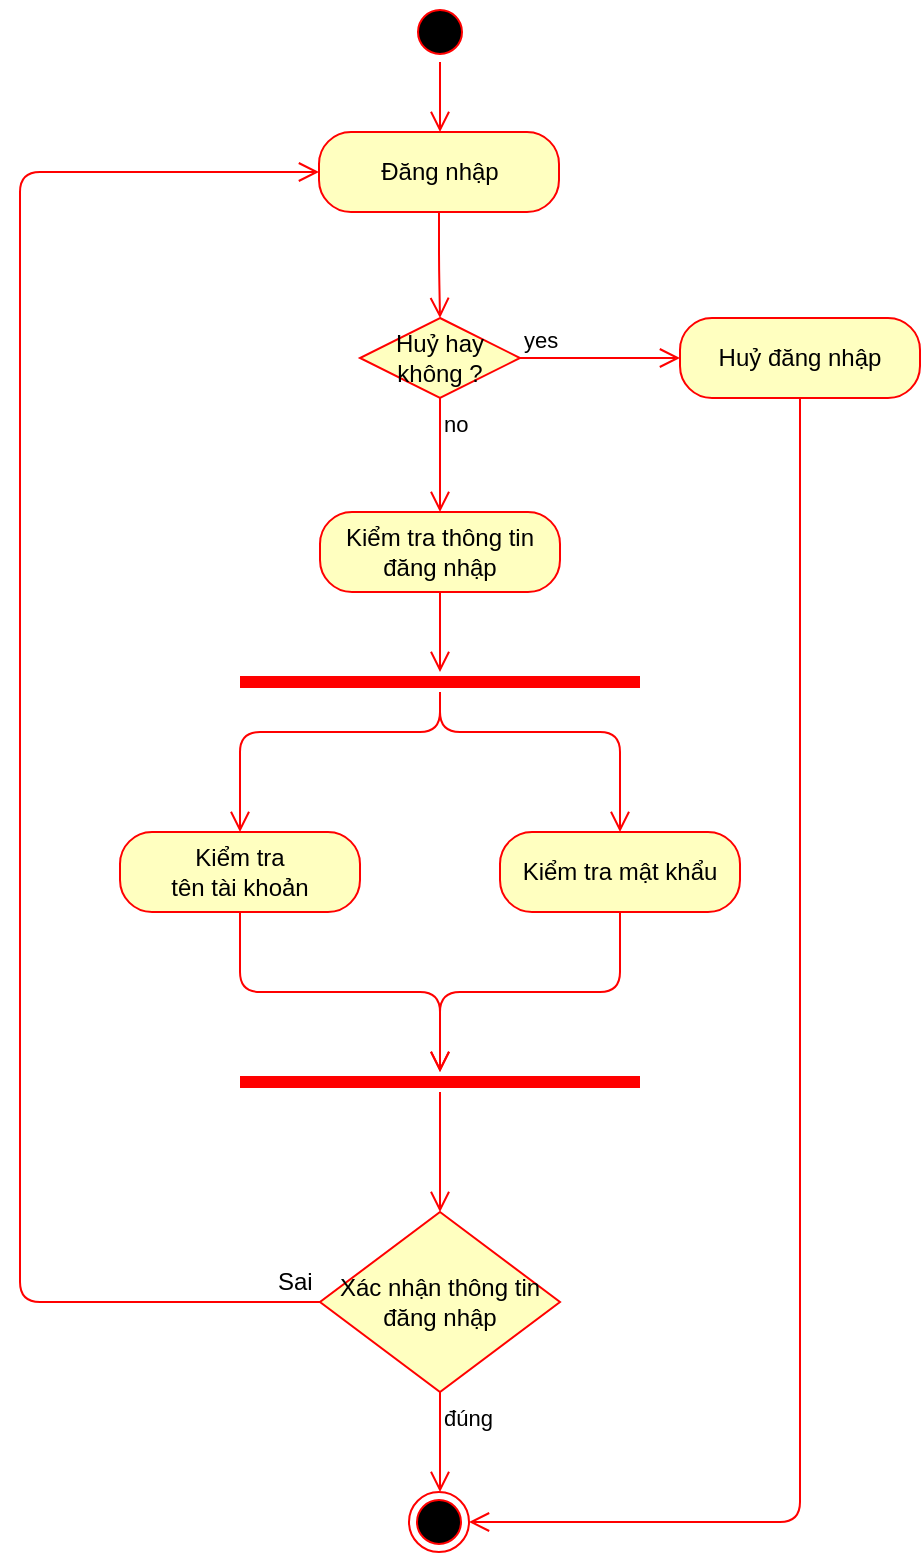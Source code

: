 <mxfile version="10.7.7" type="device"><diagram id="OkS6sb7ej6dCxQ2jfy0q" name="Đăng nhập"><mxGraphModel dx="1394" dy="764" grid="1" gridSize="10" guides="1" tooltips="1" connect="1" arrows="1" fold="1" page="1" pageScale="1" pageWidth="850" pageHeight="1100" background="none" math="0" shadow="0"><root><mxCell id="0"/><mxCell id="1" parent="0"/><mxCell id="SubSnWPkbAg1fqwpiWKL-1" value="" style="ellipse;html=1;shape=startState;fillColor=#000000;strokeColor=#ff0000;" parent="1" vertex="1"><mxGeometry x="425" y="35" width="30" height="30" as="geometry"/></mxCell><mxCell id="SubSnWPkbAg1fqwpiWKL-2" value="" style="edgeStyle=orthogonalEdgeStyle;html=1;verticalAlign=bottom;endArrow=open;endSize=8;strokeColor=#ff0000;" parent="1" source="SubSnWPkbAg1fqwpiWKL-1" edge="1"><mxGeometry relative="1" as="geometry"><mxPoint x="440" y="100" as="targetPoint"/></mxGeometry></mxCell><mxCell id="SubSnWPkbAg1fqwpiWKL-4" value="Huỷ hay không ?" style="rhombus;whiteSpace=wrap;html=1;fillColor=#ffffc0;strokeColor=#ff0000;" parent="1" vertex="1"><mxGeometry x="400" y="193" width="80" height="40" as="geometry"/></mxCell><mxCell id="SubSnWPkbAg1fqwpiWKL-5" value="yes" style="edgeStyle=orthogonalEdgeStyle;html=1;align=left;verticalAlign=bottom;endArrow=open;endSize=8;strokeColor=#ff0000;" parent="1" source="SubSnWPkbAg1fqwpiWKL-4" edge="1"><mxGeometry x="-1" relative="1" as="geometry"><mxPoint x="560" y="213" as="targetPoint"/><mxPoint as="offset"/></mxGeometry></mxCell><mxCell id="SubSnWPkbAg1fqwpiWKL-6" value="no" style="edgeStyle=orthogonalEdgeStyle;html=1;align=left;verticalAlign=top;endArrow=open;endSize=8;strokeColor=#ff0000;exitX=0.5;exitY=1;exitDx=0;exitDy=0;" parent="1" source="SubSnWPkbAg1fqwpiWKL-4" edge="1"><mxGeometry x="-1" relative="1" as="geometry"><mxPoint x="440" y="290" as="targetPoint"/><mxPoint x="630" y="474" as="sourcePoint"/></mxGeometry></mxCell><mxCell id="SubSnWPkbAg1fqwpiWKL-20" value="Đăng nhập" style="rounded=1;whiteSpace=wrap;html=1;arcSize=40;fontColor=#000000;fillColor=#ffffc0;strokeColor=#ff0000;" parent="1" vertex="1"><mxGeometry x="379.5" y="100" width="120" height="40" as="geometry"/></mxCell><mxCell id="SubSnWPkbAg1fqwpiWKL-21" value="" style="edgeStyle=orthogonalEdgeStyle;html=1;verticalAlign=bottom;endArrow=open;endSize=8;strokeColor=#ff0000;entryX=0.5;entryY=0;entryDx=0;entryDy=0;" parent="1" source="SubSnWPkbAg1fqwpiWKL-20" target="SubSnWPkbAg1fqwpiWKL-4" edge="1"><mxGeometry relative="1" as="geometry"><mxPoint x="440" y="172" as="targetPoint"/></mxGeometry></mxCell><mxCell id="SubSnWPkbAg1fqwpiWKL-22" value="Huỷ đăng nhập" style="rounded=1;whiteSpace=wrap;html=1;arcSize=40;fontColor=#000000;fillColor=#ffffc0;strokeColor=#ff0000;" parent="1" vertex="1"><mxGeometry x="560" y="193" width="120" height="40" as="geometry"/></mxCell><mxCell id="SubSnWPkbAg1fqwpiWKL-23" value="" style="edgeStyle=orthogonalEdgeStyle;html=1;verticalAlign=bottom;endArrow=open;endSize=8;strokeColor=#ff0000;entryX=1;entryY=0.5;entryDx=0;entryDy=0;" parent="1" source="SubSnWPkbAg1fqwpiWKL-22" target="SubSnWPkbAg1fqwpiWKL-44" edge="1"><mxGeometry relative="1" as="geometry"><mxPoint x="640" y="883.2" as="targetPoint"/><Array as="points"><mxPoint x="620" y="795"/></Array></mxGeometry></mxCell><mxCell id="SubSnWPkbAg1fqwpiWKL-24" value="" style="shape=line;html=1;strokeWidth=6;strokeColor=#ff0000;" parent="1" vertex="1"><mxGeometry x="340" y="370" width="200" height="10" as="geometry"/></mxCell><mxCell id="SubSnWPkbAg1fqwpiWKL-25" value="" style="edgeStyle=orthogonalEdgeStyle;html=1;verticalAlign=bottom;endArrow=open;endSize=8;strokeColor=#ff0000;" parent="1" source="SubSnWPkbAg1fqwpiWKL-24" edge="1"><mxGeometry relative="1" as="geometry"><mxPoint x="340" y="450" as="targetPoint"/><Array as="points"><mxPoint x="440" y="400"/><mxPoint x="340" y="400"/></Array></mxGeometry></mxCell><mxCell id="SubSnWPkbAg1fqwpiWKL-26" value="Kiểm tra &lt;br&gt;tên tài khoản" style="rounded=1;whiteSpace=wrap;html=1;arcSize=40;fontColor=#000000;fillColor=#ffffc0;strokeColor=#ff0000;" parent="1" vertex="1"><mxGeometry x="280" y="450" width="120" height="40" as="geometry"/></mxCell><mxCell id="SubSnWPkbAg1fqwpiWKL-27" value="" style="edgeStyle=orthogonalEdgeStyle;html=1;verticalAlign=bottom;endArrow=open;endSize=8;strokeColor=#ff0000;" parent="1" source="SubSnWPkbAg1fqwpiWKL-26" edge="1"><mxGeometry relative="1" as="geometry"><mxPoint x="440" y="570" as="targetPoint"/><Array as="points"><mxPoint x="340" y="530"/><mxPoint x="440" y="530"/></Array></mxGeometry></mxCell><mxCell id="SubSnWPkbAg1fqwpiWKL-28" value="Kiểm tra mật khẩu" style="rounded=1;whiteSpace=wrap;html=1;arcSize=40;fontColor=#000000;fillColor=#ffffc0;strokeColor=#ff0000;" parent="1" vertex="1"><mxGeometry x="470" y="450" width="120" height="40" as="geometry"/></mxCell><mxCell id="SubSnWPkbAg1fqwpiWKL-29" value="" style="edgeStyle=orthogonalEdgeStyle;html=1;verticalAlign=bottom;endArrow=open;endSize=8;strokeColor=#ff0000;" parent="1" source="SubSnWPkbAg1fqwpiWKL-28" edge="1"><mxGeometry relative="1" as="geometry"><mxPoint x="440" y="570" as="targetPoint"/><Array as="points"><mxPoint x="530" y="530"/><mxPoint x="440" y="530"/></Array></mxGeometry></mxCell><mxCell id="SubSnWPkbAg1fqwpiWKL-30" value="" style="edgeStyle=orthogonalEdgeStyle;html=1;verticalAlign=bottom;endArrow=open;endSize=8;strokeColor=#ff0000;" parent="1" source="SubSnWPkbAg1fqwpiWKL-24" edge="1"><mxGeometry relative="1" as="geometry"><mxPoint x="530" y="450" as="targetPoint"/><mxPoint x="450" y="450" as="sourcePoint"/><Array as="points"><mxPoint x="440" y="400"/><mxPoint x="530" y="400"/></Array></mxGeometry></mxCell><mxCell id="SubSnWPkbAg1fqwpiWKL-31" value="" style="shape=line;html=1;strokeWidth=6;strokeColor=#ff0000;" parent="1" vertex="1"><mxGeometry x="340" y="570" width="200" height="10" as="geometry"/></mxCell><mxCell id="SubSnWPkbAg1fqwpiWKL-36" value="" style="edgeStyle=orthogonalEdgeStyle;html=1;verticalAlign=bottom;endArrow=open;endSize=8;strokeColor=#ff0000;" parent="1" source="SubSnWPkbAg1fqwpiWKL-31" target="SubSnWPkbAg1fqwpiWKL-37" edge="1"><mxGeometry relative="1" as="geometry"><mxPoint x="440" y="640" as="targetPoint"/><mxPoint x="440" y="680" as="sourcePoint"/><Array as="points"/></mxGeometry></mxCell><mxCell id="SubSnWPkbAg1fqwpiWKL-37" value="&lt;div style=&quot;text-align: center&quot;&gt;&lt;span&gt;Xác nhận thông tin đăng nhập&lt;/span&gt;&lt;/div&gt;" style="rhombus;whiteSpace=wrap;html=1;fillColor=#ffffc0;strokeColor=#ff0000;" parent="1" vertex="1"><mxGeometry x="380" y="640" width="120" height="90" as="geometry"/></mxCell><mxCell id="SubSnWPkbAg1fqwpiWKL-39" value="đúng" style="edgeStyle=orthogonalEdgeStyle;html=1;align=left;verticalAlign=top;endArrow=open;endSize=8;strokeColor=#ff0000;" parent="1" source="SubSnWPkbAg1fqwpiWKL-37" edge="1"><mxGeometry x="-1" relative="1" as="geometry"><mxPoint x="440" y="780" as="targetPoint"/></mxGeometry></mxCell><mxCell id="SubSnWPkbAg1fqwpiWKL-41" value="Kiểm tra thông tin đăng nhập" style="rounded=1;whiteSpace=wrap;html=1;arcSize=40;fontColor=#000000;fillColor=#ffffc0;strokeColor=#ff0000;" parent="1" vertex="1"><mxGeometry x="380" y="290" width="120" height="40" as="geometry"/></mxCell><mxCell id="SubSnWPkbAg1fqwpiWKL-42" value="" style="edgeStyle=orthogonalEdgeStyle;html=1;verticalAlign=bottom;endArrow=open;endSize=8;strokeColor=#ff0000;" parent="1" source="SubSnWPkbAg1fqwpiWKL-41" edge="1"><mxGeometry relative="1" as="geometry"><mxPoint x="440" y="370" as="targetPoint"/></mxGeometry></mxCell><mxCell id="SubSnWPkbAg1fqwpiWKL-44" value="" style="ellipse;html=1;shape=endState;fillColor=#000000;strokeColor=#ff0000;" parent="1" vertex="1"><mxGeometry x="424.5" y="780" width="30" height="30" as="geometry"/></mxCell><mxCell id="opf4U3WUMImS1e5kw8vH-2" value="" style="edgeStyle=orthogonalEdgeStyle;html=1;verticalAlign=bottom;endArrow=open;endSize=8;strokeColor=#ff0000;exitX=0;exitY=0.5;exitDx=0;exitDy=0;entryX=0;entryY=0.5;entryDx=0;entryDy=0;" parent="1" source="SubSnWPkbAg1fqwpiWKL-37" target="SubSnWPkbAg1fqwpiWKL-20" edge="1"><mxGeometry relative="1" as="geometry"><mxPoint x="160" y="610" as="targetPoint"/><mxPoint x="130" y="480" as="sourcePoint"/><Array as="points"><mxPoint x="230" y="685"/><mxPoint x="230" y="120"/></Array></mxGeometry></mxCell><mxCell id="opf4U3WUMImS1e5kw8vH-3" value="Sai" style="text;html=1;resizable=0;points=[];autosize=1;align=left;verticalAlign=top;spacingTop=-4;" parent="1" vertex="1"><mxGeometry x="357" y="665" width="30" height="20" as="geometry"/></mxCell></root></mxGraphModel></diagram><diagram id="ue0qs7RKmASE0vIAy6HG" name="Thêm tài liệu"><mxGraphModel dx="1394" dy="764" grid="1" gridSize="10" guides="1" tooltips="1" connect="1" arrows="1" fold="1" page="1" pageScale="1" pageWidth="850" pageHeight="1100" math="0" shadow="0"><root><mxCell id="DM4dHND3xoPnMk1y0EQV-0"/><mxCell id="DM4dHND3xoPnMk1y0EQV-1" parent="DM4dHND3xoPnMk1y0EQV-0"/><mxCell id="AXhoBURgRg9eIGukeF9u-0" value="" style="ellipse;html=1;shape=startState;fillColor=#000000;strokeColor=#ff0000;" parent="DM4dHND3xoPnMk1y0EQV-1" vertex="1"><mxGeometry x="425" y="30" width="30" height="30" as="geometry"/></mxCell><mxCell id="AXhoBURgRg9eIGukeF9u-1" value="" style="edgeStyle=orthogonalEdgeStyle;html=1;verticalAlign=bottom;endArrow=open;endSize=8;strokeColor=#ff0000;" parent="DM4dHND3xoPnMk1y0EQV-1" source="AXhoBURgRg9eIGukeF9u-0" edge="1"><mxGeometry relative="1" as="geometry"><mxPoint x="440" y="100" as="targetPoint"/></mxGeometry></mxCell><mxCell id="AXhoBURgRg9eIGukeF9u-2" value="Đăng nhập" style="rounded=1;whiteSpace=wrap;html=1;arcSize=40;fontColor=#000000;fillColor=#ffffc0;strokeColor=#ff0000;" parent="DM4dHND3xoPnMk1y0EQV-1" vertex="1"><mxGeometry x="380" y="100" width="120" height="40" as="geometry"/></mxCell><mxCell id="AXhoBURgRg9eIGukeF9u-3" value="" style="edgeStyle=orthogonalEdgeStyle;html=1;verticalAlign=bottom;endArrow=open;endSize=8;strokeColor=#ff0000;" parent="DM4dHND3xoPnMk1y0EQV-1" source="AXhoBURgRg9eIGukeF9u-2" edge="1"><mxGeometry relative="1" as="geometry"><mxPoint x="440" y="180" as="targetPoint"/></mxGeometry></mxCell><mxCell id="AXhoBURgRg9eIGukeF9u-4" value="Thêm tài liệu" style="rounded=1;whiteSpace=wrap;html=1;arcSize=40;fontColor=#000000;fillColor=#ffffc0;strokeColor=#ff0000;" parent="DM4dHND3xoPnMk1y0EQV-1" vertex="1"><mxGeometry x="380" y="260" width="120" height="40" as="geometry"/></mxCell><mxCell id="AXhoBURgRg9eIGukeF9u-5" value="" style="edgeStyle=orthogonalEdgeStyle;html=1;verticalAlign=bottom;endArrow=open;endSize=8;strokeColor=#ff0000;" parent="DM4dHND3xoPnMk1y0EQV-1" source="AXhoBURgRg9eIGukeF9u-4" edge="1"><mxGeometry relative="1" as="geometry"><mxPoint x="440" y="330" as="targetPoint"/></mxGeometry></mxCell><mxCell id="AXhoBURgRg9eIGukeF9u-6" value="Nhập thông tin tài liệu" style="rounded=1;whiteSpace=wrap;html=1;arcSize=40;fontColor=#000000;fillColor=#ffffc0;strokeColor=#ff0000;" parent="DM4dHND3xoPnMk1y0EQV-1" vertex="1"><mxGeometry x="380" y="330" width="120" height="40" as="geometry"/></mxCell><mxCell id="AXhoBURgRg9eIGukeF9u-7" value="" style="edgeStyle=orthogonalEdgeStyle;html=1;verticalAlign=bottom;endArrow=open;endSize=8;strokeColor=#ff0000;" parent="DM4dHND3xoPnMk1y0EQV-1" source="AXhoBURgRg9eIGukeF9u-6" edge="1"><mxGeometry relative="1" as="geometry"><mxPoint x="440" y="400" as="targetPoint"/></mxGeometry></mxCell><mxCell id="AXhoBURgRg9eIGukeF9u-8" value="Kiểm tra thông tin tài liệu" style="rounded=1;whiteSpace=wrap;html=1;arcSize=40;fontColor=#000000;fillColor=#ffffc0;strokeColor=#ff0000;" parent="DM4dHND3xoPnMk1y0EQV-1" vertex="1"><mxGeometry x="380" y="400" width="120" height="40" as="geometry"/></mxCell><mxCell id="AXhoBURgRg9eIGukeF9u-9" value="" style="edgeStyle=orthogonalEdgeStyle;html=1;verticalAlign=bottom;endArrow=open;endSize=8;strokeColor=#ff0000;" parent="DM4dHND3xoPnMk1y0EQV-1" source="AXhoBURgRg9eIGukeF9u-8" edge="1"><mxGeometry relative="1" as="geometry"><mxPoint x="440" y="470" as="targetPoint"/></mxGeometry></mxCell><mxCell id="AXhoBURgRg9eIGukeF9u-10" value="Kiểm tra hợp lệ" style="rhombus;whiteSpace=wrap;html=1;fillColor=#ffffc0;strokeColor=#ff0000;" parent="DM4dHND3xoPnMk1y0EQV-1" vertex="1"><mxGeometry x="380" y="470" width="120" height="40" as="geometry"/></mxCell><mxCell id="AXhoBURgRg9eIGukeF9u-11" value="không hợp lệ&lt;br&gt;&lt;br&gt;" style="edgeStyle=orthogonalEdgeStyle;html=1;align=left;verticalAlign=bottom;endArrow=open;endSize=8;strokeColor=#ff0000;" parent="DM4dHND3xoPnMk1y0EQV-1" source="AXhoBURgRg9eIGukeF9u-10" target="AXhoBURgRg9eIGukeF9u-22" edge="1"><mxGeometry x="0.5" y="30" relative="1" as="geometry"><mxPoint x="580" y="410" as="targetPoint"/><mxPoint as="offset"/></mxGeometry></mxCell><mxCell id="AXhoBURgRg9eIGukeF9u-12" value="hợp lệ" style="edgeStyle=orthogonalEdgeStyle;html=1;align=left;verticalAlign=top;endArrow=open;endSize=8;strokeColor=#ff0000;" parent="DM4dHND3xoPnMk1y0EQV-1" source="AXhoBURgRg9eIGukeF9u-10" edge="1"><mxGeometry x="-1" relative="1" as="geometry"><mxPoint x="440" y="540" as="targetPoint"/><mxPoint as="offset"/></mxGeometry></mxCell><mxCell id="AXhoBURgRg9eIGukeF9u-13" value="Lưu thông tin vào hệ thống" style="rounded=1;whiteSpace=wrap;html=1;arcSize=40;fontColor=#000000;fillColor=#ffffc0;strokeColor=#ff0000;" parent="DM4dHND3xoPnMk1y0EQV-1" vertex="1"><mxGeometry x="380" y="540" width="120" height="40" as="geometry"/></mxCell><mxCell id="AXhoBURgRg9eIGukeF9u-14" value="" style="edgeStyle=orthogonalEdgeStyle;html=1;verticalAlign=bottom;endArrow=open;endSize=8;strokeColor=#ff0000;" parent="DM4dHND3xoPnMk1y0EQV-1" source="AXhoBURgRg9eIGukeF9u-13" target="AXhoBURgRg9eIGukeF9u-15" edge="1"><mxGeometry relative="1" as="geometry"><mxPoint x="440" y="610" as="targetPoint"/></mxGeometry></mxCell><mxCell id="AXhoBURgRg9eIGukeF9u-15" value="" style="ellipse;html=1;shape=endState;fillColor=#000000;strokeColor=#ff0000;" parent="DM4dHND3xoPnMk1y0EQV-1" vertex="1"><mxGeometry x="425" y="610" width="30" height="30" as="geometry"/></mxCell><mxCell id="AXhoBURgRg9eIGukeF9u-16" value="Huỷ hay không ?" style="rhombus;whiteSpace=wrap;html=1;fillColor=#ffffc0;strokeColor=#ff0000;" parent="DM4dHND3xoPnMk1y0EQV-1" vertex="1"><mxGeometry x="400" y="180" width="80" height="40" as="geometry"/></mxCell><mxCell id="AXhoBURgRg9eIGukeF9u-17" value="yes" style="edgeStyle=orthogonalEdgeStyle;html=1;align=left;verticalAlign=bottom;endArrow=open;endSize=8;strokeColor=#ff0000;" parent="DM4dHND3xoPnMk1y0EQV-1" source="AXhoBURgRg9eIGukeF9u-20" edge="1"><mxGeometry x="-1" relative="1" as="geometry"><mxPoint x="640" y="200" as="targetPoint"/><Array as="points"><mxPoint x="540" y="200"/><mxPoint x="540" y="200"/></Array></mxGeometry></mxCell><mxCell id="AXhoBURgRg9eIGukeF9u-18" value="no" style="edgeStyle=orthogonalEdgeStyle;html=1;align=left;verticalAlign=top;endArrow=open;endSize=8;strokeColor=#ff0000;exitX=0.5;exitY=1;exitDx=0;exitDy=0;" parent="DM4dHND3xoPnMk1y0EQV-1" source="AXhoBURgRg9eIGukeF9u-16" edge="1"><mxGeometry x="-1" relative="1" as="geometry"><mxPoint x="440" y="260" as="targetPoint"/><Array as="points"><mxPoint x="440" y="260"/></Array></mxGeometry></mxCell><mxCell id="AXhoBURgRg9eIGukeF9u-21" value="" style="edgeStyle=orthogonalEdgeStyle;html=1;verticalAlign=bottom;endArrow=open;endSize=8;strokeColor=#ff0000;entryX=1;entryY=0.5;entryDx=0;entryDy=0;exitX=0.5;exitY=1;exitDx=0;exitDy=0;" parent="DM4dHND3xoPnMk1y0EQV-1" source="AXhoBURgRg9eIGukeF9u-20" target="AXhoBURgRg9eIGukeF9u-15" edge="1"><mxGeometry relative="1" as="geometry"><mxPoint x="700" y="280" as="targetPoint"/><Array as="points"><mxPoint x="650" y="625"/></Array><mxPoint x="680" y="290" as="sourcePoint"/></mxGeometry></mxCell><mxCell id="AXhoBURgRg9eIGukeF9u-22" value="Thông báo lỗi&lt;br&gt;" style="rounded=1;whiteSpace=wrap;html=1;arcSize=40;fontColor=#000000;fillColor=#ffffc0;strokeColor=#ff0000;" parent="DM4dHND3xoPnMk1y0EQV-1" vertex="1"><mxGeometry x="200" y="470" width="120" height="40" as="geometry"/></mxCell><mxCell id="AXhoBURgRg9eIGukeF9u-23" value="" style="edgeStyle=orthogonalEdgeStyle;html=1;align=left;verticalAlign=bottom;endArrow=open;endSize=8;strokeColor=#ff0000;exitX=0.5;exitY=1;exitDx=0;exitDy=0;entryX=0;entryY=0.5;entryDx=0;entryDy=0;" parent="DM4dHND3xoPnMk1y0EQV-1" source="AXhoBURgRg9eIGukeF9u-22" target="AXhoBURgRg9eIGukeF9u-15" edge="1"><mxGeometry x="0.333" y="-10" relative="1" as="geometry"><mxPoint x="350" y="500" as="targetPoint"/><mxPoint x="410" y="500" as="sourcePoint"/><mxPoint as="offset"/></mxGeometry></mxCell><mxCell id="AXhoBURgRg9eIGukeF9u-20" value="Huỷ thêm tài liệu" style="rounded=1;whiteSpace=wrap;html=1;arcSize=40;fontColor=#000000;fillColor=#ffffc0;strokeColor=#ff0000;" parent="DM4dHND3xoPnMk1y0EQV-1" vertex="1"><mxGeometry x="590" y="180" width="120" height="40" as="geometry"/></mxCell><mxCell id="rhrpFZU-d7zpfE0H6-c6-0" value="yes" style="edgeStyle=orthogonalEdgeStyle;html=1;align=left;verticalAlign=bottom;endArrow=open;endSize=8;strokeColor=#ff0000;" parent="DM4dHND3xoPnMk1y0EQV-1" source="AXhoBURgRg9eIGukeF9u-16" target="AXhoBURgRg9eIGukeF9u-20" edge="1"><mxGeometry x="-1" relative="1" as="geometry"><mxPoint x="640" y="200" as="targetPoint"/><Array as="points"/><mxPoint x="480" y="200" as="sourcePoint"/></mxGeometry></mxCell></root></mxGraphModel></diagram><diagram id="o4ycjiOek9JBtavJ22yQ" name="Sửa tài liệu"><mxGraphModel dx="1394" dy="764" grid="1" gridSize="10" guides="1" tooltips="1" connect="1" arrows="1" fold="1" page="1" pageScale="1" pageWidth="850" pageHeight="1100" math="0" shadow="0"><root><mxCell id="NKQqWTjuSg2UKTX02OxN-0"/><mxCell id="NKQqWTjuSg2UKTX02OxN-1" parent="NKQqWTjuSg2UKTX02OxN-0"/><mxCell id="GiL4SrqR1ljKlf1kEm4J-0" value="" style="ellipse;html=1;shape=startState;fillColor=#000000;strokeColor=#ff0000;" parent="NKQqWTjuSg2UKTX02OxN-1" vertex="1"><mxGeometry x="425" y="30" width="30" height="30" as="geometry"/></mxCell><mxCell id="GiL4SrqR1ljKlf1kEm4J-1" value="" style="edgeStyle=orthogonalEdgeStyle;html=1;verticalAlign=bottom;endArrow=open;endSize=8;strokeColor=#ff0000;" parent="NKQqWTjuSg2UKTX02OxN-1" source="GiL4SrqR1ljKlf1kEm4J-0" edge="1"><mxGeometry relative="1" as="geometry"><mxPoint x="440" y="100" as="targetPoint"/></mxGeometry></mxCell><mxCell id="GiL4SrqR1ljKlf1kEm4J-2" value="Đăng nhập" style="rounded=1;whiteSpace=wrap;html=1;arcSize=40;fontColor=#000000;fillColor=#ffffc0;strokeColor=#ff0000;" parent="NKQqWTjuSg2UKTX02OxN-1" vertex="1"><mxGeometry x="380" y="100" width="120" height="40" as="geometry"/></mxCell><mxCell id="GiL4SrqR1ljKlf1kEm4J-3" value="" style="edgeStyle=orthogonalEdgeStyle;html=1;verticalAlign=bottom;endArrow=open;endSize=8;strokeColor=#ff0000;entryX=0.5;entryY=0;entryDx=0;entryDy=0;" parent="NKQqWTjuSg2UKTX02OxN-1" source="GiL4SrqR1ljKlf1kEm4J-2" target="GiL4SrqR1ljKlf1kEm4J-45" edge="1"><mxGeometry relative="1" as="geometry"><mxPoint x="440" y="170" as="targetPoint"/></mxGeometry></mxCell><mxCell id="GiL4SrqR1ljKlf1kEm4J-4" value="Chọn tài liệu cần sửa" style="rounded=1;whiteSpace=wrap;html=1;arcSize=40;fontColor=#000000;fillColor=#ffffc0;strokeColor=#ff0000;" parent="NKQqWTjuSg2UKTX02OxN-1" vertex="1"><mxGeometry x="380" y="410" width="120" height="40" as="geometry"/></mxCell><mxCell id="GiL4SrqR1ljKlf1kEm4J-5" value="" style="edgeStyle=orthogonalEdgeStyle;html=1;verticalAlign=bottom;endArrow=open;endSize=8;strokeColor=#ff0000;" parent="NKQqWTjuSg2UKTX02OxN-1" source="GiL4SrqR1ljKlf1kEm4J-4" edge="1"><mxGeometry relative="1" as="geometry"><mxPoint x="440" y="480" as="targetPoint"/></mxGeometry></mxCell><mxCell id="GiL4SrqR1ljKlf1kEm4J-6" value="Thay đổi thông tin tài liệu" style="rounded=1;whiteSpace=wrap;html=1;arcSize=40;fontColor=#000000;fillColor=#ffffc0;strokeColor=#ff0000;" parent="NKQqWTjuSg2UKTX02OxN-1" vertex="1"><mxGeometry x="380" y="480" width="120" height="40" as="geometry"/></mxCell><mxCell id="GiL4SrqR1ljKlf1kEm4J-7" value="" style="edgeStyle=orthogonalEdgeStyle;html=1;verticalAlign=bottom;endArrow=open;endSize=8;strokeColor=#ff0000;entryX=0.5;entryY=0;entryDx=0;entryDy=0;" parent="NKQqWTjuSg2UKTX02OxN-1" source="GiL4SrqR1ljKlf1kEm4J-6" target="GiL4SrqR1ljKlf1kEm4J-10" edge="1"><mxGeometry relative="1" as="geometry"><mxPoint x="440" y="550" as="targetPoint"/></mxGeometry></mxCell><mxCell id="GiL4SrqR1ljKlf1kEm4J-10" value="Kiểm tra hợp lệ" style="rhombus;whiteSpace=wrap;html=1;fillColor=#ffffc0;strokeColor=#ff0000;" parent="NKQqWTjuSg2UKTX02OxN-1" vertex="1"><mxGeometry x="390" y="555" width="100" height="50" as="geometry"/></mxCell><mxCell id="GiL4SrqR1ljKlf1kEm4J-11" value="không hợp lệ&lt;br&gt;&lt;br&gt;" style="edgeStyle=orthogonalEdgeStyle;html=1;align=left;verticalAlign=bottom;endArrow=open;endSize=8;strokeColor=#ff0000;" parent="NKQqWTjuSg2UKTX02OxN-1" source="GiL4SrqR1ljKlf1kEm4J-10" target="GiL4SrqR1ljKlf1kEm4J-20" edge="1"><mxGeometry x="0.5" y="30" relative="1" as="geometry"><mxPoint x="580" y="505" as="targetPoint"/><mxPoint as="offset"/><Array as="points"><mxPoint x="340" y="580"/><mxPoint x="340" y="580"/></Array></mxGeometry></mxCell><mxCell id="GiL4SrqR1ljKlf1kEm4J-12" value="hợp lệ" style="edgeStyle=orthogonalEdgeStyle;html=1;align=left;verticalAlign=top;endArrow=open;endSize=8;strokeColor=#ff0000;" parent="NKQqWTjuSg2UKTX02OxN-1" source="GiL4SrqR1ljKlf1kEm4J-10" edge="1"><mxGeometry x="-1" relative="1" as="geometry"><mxPoint x="440" y="635" as="targetPoint"/><mxPoint as="offset"/></mxGeometry></mxCell><mxCell id="GiL4SrqR1ljKlf1kEm4J-13" value="Lưu thông tin vào hệ thống" style="rounded=1;whiteSpace=wrap;html=1;arcSize=40;fontColor=#000000;fillColor=#ffffc0;strokeColor=#ff0000;" parent="NKQqWTjuSg2UKTX02OxN-1" vertex="1"><mxGeometry x="380" y="635" width="120" height="40" as="geometry"/></mxCell><mxCell id="GiL4SrqR1ljKlf1kEm4J-14" value="" style="edgeStyle=orthogonalEdgeStyle;html=1;verticalAlign=bottom;endArrow=open;endSize=8;strokeColor=#ff0000;" parent="NKQqWTjuSg2UKTX02OxN-1" source="GiL4SrqR1ljKlf1kEm4J-13" target="GiL4SrqR1ljKlf1kEm4J-15" edge="1"><mxGeometry relative="1" as="geometry"><mxPoint x="440" y="705" as="targetPoint"/></mxGeometry></mxCell><mxCell id="GiL4SrqR1ljKlf1kEm4J-15" value="" style="ellipse;html=1;shape=endState;fillColor=#000000;strokeColor=#ff0000;" parent="NKQqWTjuSg2UKTX02OxN-1" vertex="1"><mxGeometry x="425" y="705" width="30" height="30" as="geometry"/></mxCell><mxCell id="GiL4SrqR1ljKlf1kEm4J-16" value="Huỷ hay không ?" style="rhombus;whiteSpace=wrap;html=1;fillColor=#ffffc0;strokeColor=#ff0000;" parent="NKQqWTjuSg2UKTX02OxN-1" vertex="1"><mxGeometry x="400" y="330" width="80" height="40" as="geometry"/></mxCell><mxCell id="GiL4SrqR1ljKlf1kEm4J-17" value="yes" style="edgeStyle=orthogonalEdgeStyle;html=1;align=left;verticalAlign=bottom;endArrow=open;endSize=8;strokeColor=#ff0000;" parent="NKQqWTjuSg2UKTX02OxN-1" source="GiL4SrqR1ljKlf1kEm4J-16" edge="1"><mxGeometry x="-1" relative="1" as="geometry"><mxPoint x="640" y="350" as="targetPoint"/><Array as="points"><mxPoint x="540" y="350"/><mxPoint x="540" y="350"/></Array></mxGeometry></mxCell><mxCell id="GiL4SrqR1ljKlf1kEm4J-18" value="no" style="edgeStyle=orthogonalEdgeStyle;html=1;align=left;verticalAlign=top;endArrow=open;endSize=8;strokeColor=#ff0000;exitX=0.5;exitY=1;exitDx=0;exitDy=0;" parent="NKQqWTjuSg2UKTX02OxN-1" source="GiL4SrqR1ljKlf1kEm4J-16" edge="1"><mxGeometry x="-1" relative="1" as="geometry"><mxPoint x="440" y="410" as="targetPoint"/><Array as="points"><mxPoint x="440" y="410"/></Array></mxGeometry></mxCell><mxCell id="GiL4SrqR1ljKlf1kEm4J-19" value="" style="edgeStyle=orthogonalEdgeStyle;html=1;verticalAlign=bottom;endArrow=open;endSize=8;strokeColor=#ff0000;entryX=1;entryY=0.5;entryDx=0;entryDy=0;" parent="NKQqWTjuSg2UKTX02OxN-1" target="GiL4SrqR1ljKlf1kEm4J-15" edge="1"><mxGeometry relative="1" as="geometry"><mxPoint x="700" y="430" as="targetPoint"/><mxPoint x="700" y="370" as="sourcePoint"/><Array as="points"><mxPoint x="700" y="720"/></Array></mxGeometry></mxCell><mxCell id="GiL4SrqR1ljKlf1kEm4J-20" value="Thông báo lỗi&lt;br&gt;" style="rounded=1;whiteSpace=wrap;html=1;arcSize=40;fontColor=#000000;fillColor=#ffffc0;strokeColor=#ff0000;" parent="NKQqWTjuSg2UKTX02OxN-1" vertex="1"><mxGeometry x="200" y="560" width="120" height="40" as="geometry"/></mxCell><mxCell id="GiL4SrqR1ljKlf1kEm4J-21" value="" style="edgeStyle=orthogonalEdgeStyle;html=1;align=left;verticalAlign=bottom;endArrow=open;endSize=8;strokeColor=#ff0000;exitX=0.5;exitY=1;exitDx=0;exitDy=0;entryX=0;entryY=0.5;entryDx=0;entryDy=0;" parent="NKQqWTjuSg2UKTX02OxN-1" source="GiL4SrqR1ljKlf1kEm4J-20" target="GiL4SrqR1ljKlf1kEm4J-15" edge="1"><mxGeometry x="0.333" y="-10" relative="1" as="geometry"><mxPoint x="350" y="595" as="targetPoint"/><mxPoint x="410" y="595" as="sourcePoint"/><mxPoint as="offset"/></mxGeometry></mxCell><mxCell id="GiL4SrqR1ljKlf1kEm4J-44" value="Huỷ việc sửa tài liệu" style="rounded=1;whiteSpace=wrap;html=1;arcSize=40;fontColor=#000000;fillColor=#ffffc0;strokeColor=#ff0000;" parent="NKQqWTjuSg2UKTX02OxN-1" vertex="1"><mxGeometry x="640" y="330" width="120" height="40" as="geometry"/></mxCell><mxCell id="GiL4SrqR1ljKlf1kEm4J-45" value="Sửa&amp;nbsp;&lt;br&gt;" style="rounded=1;whiteSpace=wrap;html=1;arcSize=40;fontColor=#000000;fillColor=#ffffc0;strokeColor=#ff0000;" parent="NKQqWTjuSg2UKTX02OxN-1" vertex="1"><mxGeometry x="380" y="175" width="120" height="40" as="geometry"/></mxCell><mxCell id="GiL4SrqR1ljKlf1kEm4J-46" value="" style="edgeStyle=orthogonalEdgeStyle;html=1;verticalAlign=bottom;endArrow=open;endSize=8;strokeColor=#ff0000;entryX=0.5;entryY=0;entryDx=0;entryDy=0;" parent="NKQqWTjuSg2UKTX02OxN-1" source="GiL4SrqR1ljKlf1kEm4J-45" target="GiL4SrqR1ljKlf1kEm4J-47" edge="1"><mxGeometry relative="1" as="geometry"><mxPoint x="440" y="280" as="targetPoint"/></mxGeometry></mxCell><mxCell id="GiL4SrqR1ljKlf1kEm4J-47" value="Hiển thị giao diện danh sách tài liệu" style="rounded=1;whiteSpace=wrap;html=1;arcSize=40;fontColor=#000000;fillColor=#ffffc0;strokeColor=#ff0000;" parent="NKQqWTjuSg2UKTX02OxN-1" vertex="1"><mxGeometry x="380" y="250" width="120" height="40" as="geometry"/></mxCell><mxCell id="GiL4SrqR1ljKlf1kEm4J-48" value="" style="edgeStyle=orthogonalEdgeStyle;html=1;verticalAlign=bottom;endArrow=open;endSize=8;strokeColor=#ff0000;" parent="NKQqWTjuSg2UKTX02OxN-1" source="GiL4SrqR1ljKlf1kEm4J-47" edge="1"><mxGeometry relative="1" as="geometry"><mxPoint x="440" y="330" as="targetPoint"/></mxGeometry></mxCell></root></mxGraphModel></diagram><diagram id="tVSnk5xMc05jhseF1Lwj" name="Xóa tài liệu"><mxGraphModel dx="1394" dy="764" grid="1" gridSize="10" guides="1" tooltips="1" connect="1" arrows="1" fold="1" page="1" pageScale="1" pageWidth="850" pageHeight="1100" math="0" shadow="0"><root><mxCell id="UftZmAUTlGP0pQWBkR2T-0"/><mxCell id="UftZmAUTlGP0pQWBkR2T-1" parent="UftZmAUTlGP0pQWBkR2T-0"/><mxCell id="9sDKjvMLRI3dGF6ALgxg-0" value="" style="ellipse;html=1;shape=startState;fillColor=#000000;strokeColor=#ff0000;" parent="UftZmAUTlGP0pQWBkR2T-1" vertex="1"><mxGeometry x="425" y="30" width="30" height="30" as="geometry"/></mxCell><mxCell id="9sDKjvMLRI3dGF6ALgxg-1" value="" style="edgeStyle=orthogonalEdgeStyle;html=1;verticalAlign=bottom;endArrow=open;endSize=8;strokeColor=#ff0000;" parent="UftZmAUTlGP0pQWBkR2T-1" source="9sDKjvMLRI3dGF6ALgxg-0" edge="1"><mxGeometry relative="1" as="geometry"><mxPoint x="440" y="100" as="targetPoint"/></mxGeometry></mxCell><mxCell id="9sDKjvMLRI3dGF6ALgxg-2" value="Đăng nhập" style="rounded=1;whiteSpace=wrap;html=1;arcSize=40;fontColor=#000000;fillColor=#ffffc0;strokeColor=#ff0000;" parent="UftZmAUTlGP0pQWBkR2T-1" vertex="1"><mxGeometry x="380" y="100" width="120" height="40" as="geometry"/></mxCell><mxCell id="9sDKjvMLRI3dGF6ALgxg-3" value="" style="edgeStyle=orthogonalEdgeStyle;html=1;verticalAlign=bottom;endArrow=open;endSize=8;strokeColor=#ff0000;entryX=0.5;entryY=0;entryDx=0;entryDy=0;" parent="UftZmAUTlGP0pQWBkR2T-1" source="9sDKjvMLRI3dGF6ALgxg-2" target="9sDKjvMLRI3dGF6ALgxg-20" edge="1"><mxGeometry relative="1" as="geometry"><mxPoint x="440" y="170" as="targetPoint"/></mxGeometry></mxCell><mxCell id="9sDKjvMLRI3dGF6ALgxg-4" value="Chọn tài liệu cần xoá" style="rounded=1;whiteSpace=wrap;html=1;arcSize=40;fontColor=#000000;fillColor=#ffffc0;strokeColor=#ff0000;" parent="UftZmAUTlGP0pQWBkR2T-1" vertex="1"><mxGeometry x="380" y="410" width="120" height="40" as="geometry"/></mxCell><mxCell id="9sDKjvMLRI3dGF6ALgxg-5" value="" style="edgeStyle=orthogonalEdgeStyle;html=1;verticalAlign=bottom;endArrow=open;endSize=8;strokeColor=#ff0000;" parent="UftZmAUTlGP0pQWBkR2T-1" source="9sDKjvMLRI3dGF6ALgxg-4" edge="1"><mxGeometry relative="1" as="geometry"><mxPoint x="440" y="480" as="targetPoint"/></mxGeometry></mxCell><mxCell id="9sDKjvMLRI3dGF6ALgxg-6" value="Xoá tài liệu ra khỏi hệ thống" style="rounded=1;whiteSpace=wrap;html=1;arcSize=40;fontColor=#000000;fillColor=#ffffc0;strokeColor=#ff0000;" parent="UftZmAUTlGP0pQWBkR2T-1" vertex="1"><mxGeometry x="380" y="480" width="120" height="40" as="geometry"/></mxCell><mxCell id="9sDKjvMLRI3dGF6ALgxg-7" value="" style="edgeStyle=orthogonalEdgeStyle;html=1;verticalAlign=bottom;endArrow=open;endSize=8;strokeColor=#ff0000;entryX=0.5;entryY=0;entryDx=0;entryDy=0;" parent="UftZmAUTlGP0pQWBkR2T-1" source="9sDKjvMLRI3dGF6ALgxg-6" target="9sDKjvMLRI3dGF6ALgxg-8" edge="1"><mxGeometry relative="1" as="geometry"><mxPoint x="440" y="550" as="targetPoint"/></mxGeometry></mxCell><mxCell id="9sDKjvMLRI3dGF6ALgxg-8" value="Lỗi xảy ra trong quá trình xử lí?" style="rhombus;whiteSpace=wrap;html=1;fillColor=#ffffc0;strokeColor=#ff0000;" parent="UftZmAUTlGP0pQWBkR2T-1" vertex="1"><mxGeometry x="390" y="555" width="100" height="50" as="geometry"/></mxCell><mxCell id="9sDKjvMLRI3dGF6ALgxg-9" value="có" style="edgeStyle=orthogonalEdgeStyle;html=1;align=left;verticalAlign=bottom;endArrow=open;endSize=8;strokeColor=#ff0000;" parent="UftZmAUTlGP0pQWBkR2T-1" source="9sDKjvMLRI3dGF6ALgxg-8" target="9sDKjvMLRI3dGF6ALgxg-17" edge="1"><mxGeometry x="0.429" y="36" relative="1" as="geometry"><mxPoint x="580" y="505" as="targetPoint"/><mxPoint x="30" y="-16" as="offset"/><Array as="points"><mxPoint x="340" y="580"/><mxPoint x="340" y="580"/></Array></mxGeometry></mxCell><mxCell id="9sDKjvMLRI3dGF6ALgxg-10" value="không" style="edgeStyle=orthogonalEdgeStyle;html=1;align=left;verticalAlign=top;endArrow=open;endSize=8;strokeColor=#ff0000;entryX=0.5;entryY=0;entryDx=0;entryDy=0;" parent="UftZmAUTlGP0pQWBkR2T-1" source="9sDKjvMLRI3dGF6ALgxg-8" target="9sDKjvMLRI3dGF6ALgxg-24" edge="1"><mxGeometry x="-1" relative="1" as="geometry"><mxPoint x="440" y="635" as="targetPoint"/><mxPoint as="offset"/></mxGeometry></mxCell><mxCell id="9sDKjvMLRI3dGF6ALgxg-13" value="Huỷ hay không ?" style="rhombus;whiteSpace=wrap;html=1;fillColor=#ffffc0;strokeColor=#ff0000;" parent="UftZmAUTlGP0pQWBkR2T-1" vertex="1"><mxGeometry x="400" y="330" width="80" height="40" as="geometry"/></mxCell><mxCell id="9sDKjvMLRI3dGF6ALgxg-14" value="yes" style="edgeStyle=orthogonalEdgeStyle;html=1;align=left;verticalAlign=bottom;endArrow=open;endSize=8;strokeColor=#ff0000;" parent="UftZmAUTlGP0pQWBkR2T-1" source="9sDKjvMLRI3dGF6ALgxg-13" edge="1"><mxGeometry x="-1" relative="1" as="geometry"><mxPoint x="640" y="350" as="targetPoint"/><Array as="points"><mxPoint x="540" y="350"/><mxPoint x="540" y="350"/></Array></mxGeometry></mxCell><mxCell id="9sDKjvMLRI3dGF6ALgxg-15" value="no" style="edgeStyle=orthogonalEdgeStyle;html=1;align=left;verticalAlign=top;endArrow=open;endSize=8;strokeColor=#ff0000;exitX=0.5;exitY=1;exitDx=0;exitDy=0;" parent="UftZmAUTlGP0pQWBkR2T-1" source="9sDKjvMLRI3dGF6ALgxg-13" edge="1"><mxGeometry x="-1" relative="1" as="geometry"><mxPoint x="440" y="410" as="targetPoint"/><Array as="points"><mxPoint x="440" y="410"/></Array></mxGeometry></mxCell><mxCell id="9sDKjvMLRI3dGF6ALgxg-16" value="" style="edgeStyle=orthogonalEdgeStyle;html=1;verticalAlign=bottom;endArrow=open;endSize=8;strokeColor=#ff0000;entryX=1;entryY=0.5;entryDx=0;entryDy=0;" parent="UftZmAUTlGP0pQWBkR2T-1" target="9sDKjvMLRI3dGF6ALgxg-24" edge="1"><mxGeometry relative="1" as="geometry"><mxPoint x="455" y="720" as="targetPoint"/><mxPoint x="700" y="370" as="sourcePoint"/><Array as="points"><mxPoint x="700" y="655"/></Array></mxGeometry></mxCell><mxCell id="9sDKjvMLRI3dGF6ALgxg-17" value="Thông báo lỗi&lt;br&gt;" style="rounded=1;whiteSpace=wrap;html=1;arcSize=40;fontColor=#000000;fillColor=#ffffc0;strokeColor=#ff0000;" parent="UftZmAUTlGP0pQWBkR2T-1" vertex="1"><mxGeometry x="200" y="560" width="120" height="40" as="geometry"/></mxCell><mxCell id="9sDKjvMLRI3dGF6ALgxg-18" value="" style="edgeStyle=orthogonalEdgeStyle;html=1;align=left;verticalAlign=bottom;endArrow=open;endSize=8;strokeColor=#ff0000;exitX=0.5;exitY=1;exitDx=0;exitDy=0;entryX=0;entryY=0.5;entryDx=0;entryDy=0;" parent="UftZmAUTlGP0pQWBkR2T-1" source="9sDKjvMLRI3dGF6ALgxg-17" target="9sDKjvMLRI3dGF6ALgxg-24" edge="1"><mxGeometry x="0.333" y="-10" relative="1" as="geometry"><mxPoint x="425" y="720" as="targetPoint"/><mxPoint x="410" y="595" as="sourcePoint"/><mxPoint as="offset"/><Array as="points"><mxPoint x="260" y="655"/></Array></mxGeometry></mxCell><mxCell id="9sDKjvMLRI3dGF6ALgxg-19" value="Huỷ việc sửa tài liệu" style="rounded=1;whiteSpace=wrap;html=1;arcSize=40;fontColor=#000000;fillColor=#ffffc0;strokeColor=#ff0000;" parent="UftZmAUTlGP0pQWBkR2T-1" vertex="1"><mxGeometry x="640" y="330" width="120" height="40" as="geometry"/></mxCell><mxCell id="9sDKjvMLRI3dGF6ALgxg-20" value="Xoá&lt;br&gt;" style="rounded=1;whiteSpace=wrap;html=1;arcSize=40;fontColor=#000000;fillColor=#ffffc0;strokeColor=#ff0000;" parent="UftZmAUTlGP0pQWBkR2T-1" vertex="1"><mxGeometry x="380" y="175" width="120" height="40" as="geometry"/></mxCell><mxCell id="9sDKjvMLRI3dGF6ALgxg-21" value="" style="edgeStyle=orthogonalEdgeStyle;html=1;verticalAlign=bottom;endArrow=open;endSize=8;strokeColor=#ff0000;entryX=0.5;entryY=0;entryDx=0;entryDy=0;" parent="UftZmAUTlGP0pQWBkR2T-1" source="9sDKjvMLRI3dGF6ALgxg-20" target="9sDKjvMLRI3dGF6ALgxg-22" edge="1"><mxGeometry relative="1" as="geometry"><mxPoint x="440" y="280" as="targetPoint"/></mxGeometry></mxCell><mxCell id="9sDKjvMLRI3dGF6ALgxg-22" value="Hiển thị giao diện danh sách tài liệu" style="rounded=1;whiteSpace=wrap;html=1;arcSize=40;fontColor=#000000;fillColor=#ffffc0;strokeColor=#ff0000;" parent="UftZmAUTlGP0pQWBkR2T-1" vertex="1"><mxGeometry x="380" y="250" width="120" height="40" as="geometry"/></mxCell><mxCell id="9sDKjvMLRI3dGF6ALgxg-23" value="" style="edgeStyle=orthogonalEdgeStyle;html=1;verticalAlign=bottom;endArrow=open;endSize=8;strokeColor=#ff0000;" parent="UftZmAUTlGP0pQWBkR2T-1" source="9sDKjvMLRI3dGF6ALgxg-22" edge="1"><mxGeometry relative="1" as="geometry"><mxPoint x="440" y="330" as="targetPoint"/></mxGeometry></mxCell><mxCell id="9sDKjvMLRI3dGF6ALgxg-24" value="" style="ellipse;html=1;shape=endState;fillColor=#000000;strokeColor=#ff0000;" parent="UftZmAUTlGP0pQWBkR2T-1" vertex="1"><mxGeometry x="425" y="640" width="30" height="30" as="geometry"/></mxCell></root></mxGraphModel></diagram><diagram id="Qzo5psMbXw9kg5sNUfsa" name="Quản lý độc giả"><mxGraphModel dx="1394" dy="764" grid="1" gridSize="10" guides="1" tooltips="1" connect="1" arrows="1" fold="1" page="1" pageScale="1" pageWidth="827" pageHeight="1169" math="0" shadow="0"><root><mxCell id="wXUvtlMTRmYoSdfS0Qzp-0"/><mxCell id="wXUvtlMTRmYoSdfS0Qzp-1" parent="wXUvtlMTRmYoSdfS0Qzp-0"/><mxCell id="JYpkeGunJW--wQUg6Sxn-1" value="" style="edgeStyle=orthogonalEdgeStyle;html=1;verticalAlign=bottom;endArrow=open;endSize=8;strokeColor=#ff0000;entryX=0.5;entryY=0;entryDx=0;entryDy=0;" parent="wXUvtlMTRmYoSdfS0Qzp-1" source="5MkIMNEpiwDtpCqeymjf-2" target="JYpkeGunJW--wQUg6Sxn-2" edge="1"><mxGeometry relative="1" as="geometry"><mxPoint x="386" y="240" as="targetPoint"/><Array as="points"/><mxPoint x="356" y="180" as="sourcePoint"/></mxGeometry></mxCell><mxCell id="JYpkeGunJW--wQUg6Sxn-2" value="Quản lý độc giả" style="rounded=1;whiteSpace=wrap;html=1;arcSize=40;fontColor=#000000;fillColor=#ffffc0;strokeColor=#ff0000;" parent="wXUvtlMTRmYoSdfS0Qzp-1" vertex="1"><mxGeometry x="293" y="240" width="120" height="40" as="geometry"/></mxCell><mxCell id="JYpkeGunJW--wQUg6Sxn-5" value="Hiển thị thông tin độc giả" style="rounded=1;whiteSpace=wrap;html=1;arcSize=40;fontColor=#000000;fillColor=#ffffc0;strokeColor=#ff0000;" parent="wXUvtlMTRmYoSdfS0Qzp-1" vertex="1"><mxGeometry x="283" y="350" width="140" height="40" as="geometry"/></mxCell><mxCell id="JYpkeGunJW--wQUg6Sxn-6" value="Thêm" style="rounded=1;whiteSpace=wrap;html=1;arcSize=40;fontColor=#000000;fillColor=#ffffc0;strokeColor=#ff0000;" parent="wXUvtlMTRmYoSdfS0Qzp-1" vertex="1"><mxGeometry x="441" y="500" width="120" height="40" as="geometry"/></mxCell><mxCell id="JYpkeGunJW--wQUg6Sxn-7" value="" style="edgeStyle=orthogonalEdgeStyle;html=1;verticalAlign=bottom;endArrow=open;endSize=8;strokeColor=#ff0000;" parent="wXUvtlMTRmYoSdfS0Qzp-1" source="JYpkeGunJW--wQUg6Sxn-6" edge="1"><mxGeometry relative="1" as="geometry"><mxPoint x="501" y="590" as="targetPoint"/><Array as="points"><mxPoint x="501" y="590"/></Array></mxGeometry></mxCell><mxCell id="JYpkeGunJW--wQUg6Sxn-8" value="Nhập thông tin" style="rounded=1;whiteSpace=wrap;html=1;arcSize=40;fontColor=#000000;fillColor=#ffffc0;strokeColor=#ff0000;" parent="wXUvtlMTRmYoSdfS0Qzp-1" vertex="1"><mxGeometry x="441" y="590" width="120" height="40" as="geometry"/></mxCell><mxCell id="JYpkeGunJW--wQUg6Sxn-9" value="" style="edgeStyle=orthogonalEdgeStyle;html=1;verticalAlign=bottom;endArrow=open;endSize=8;strokeColor=#ff0000;" parent="wXUvtlMTRmYoSdfS0Qzp-1" source="JYpkeGunJW--wQUg6Sxn-8" edge="1"><mxGeometry relative="1" as="geometry"><mxPoint x="501" y="670" as="targetPoint"/><Array as="points"><mxPoint x="501" y="670"/><mxPoint x="501" y="670"/></Array></mxGeometry></mxCell><mxCell id="JYpkeGunJW--wQUg6Sxn-10" value="Xóa" style="rounded=1;whiteSpace=wrap;html=1;arcSize=40;fontColor=#000000;fillColor=#ffffc0;strokeColor=#ff0000;" parent="wXUvtlMTRmYoSdfS0Qzp-1" vertex="1"><mxGeometry x="156" y="500" width="120" height="40" as="geometry"/></mxCell><mxCell id="JYpkeGunJW--wQUg6Sxn-11" value="" style="edgeStyle=orthogonalEdgeStyle;html=1;verticalAlign=bottom;endArrow=open;endSize=8;strokeColor=#ff0000;entryX=0.5;entryY=0;entryDx=0;entryDy=0;" parent="wXUvtlMTRmYoSdfS0Qzp-1" source="JYpkeGunJW--wQUg6Sxn-10" target="AAJGQuu3jOvyZSfEVe_v-0" edge="1"><mxGeometry relative="1" as="geometry"><mxPoint x="216" y="570" as="targetPoint"/><Array as="points"/></mxGeometry></mxCell><mxCell id="JYpkeGunJW--wQUg6Sxn-12" value="Kiểm tra thông tin" style="rounded=1;whiteSpace=wrap;html=1;arcSize=40;fontColor=#000000;fillColor=#ffffc0;strokeColor=#ff0000;" parent="wXUvtlMTRmYoSdfS0Qzp-1" vertex="1"><mxGeometry x="441" y="670" width="120" height="40" as="geometry"/></mxCell><mxCell id="JYpkeGunJW--wQUg6Sxn-15" value="Kiểm tra hợp lệ" style="rhombus;whiteSpace=wrap;html=1;fillColor=#ffffc0;strokeColor=#ff0000;" parent="wXUvtlMTRmYoSdfS0Qzp-1" vertex="1"><mxGeometry x="446" y="755" width="110" height="40" as="geometry"/></mxCell><mxCell id="JYpkeGunJW--wQUg6Sxn-17" value="Xóa khỏi dữ liệu" style="rounded=1;whiteSpace=wrap;html=1;arcSize=40;fontColor=#000000;fillColor=#ffffc0;strokeColor=#ff0000;" parent="wXUvtlMTRmYoSdfS0Qzp-1" vertex="1"><mxGeometry x="156" y="670" width="120" height="40" as="geometry"/></mxCell><mxCell id="JYpkeGunJW--wQUg6Sxn-18" value="" style="edgeStyle=orthogonalEdgeStyle;html=1;verticalAlign=bottom;endArrow=open;endSize=8;strokeColor=#ff0000;" parent="wXUvtlMTRmYoSdfS0Qzp-1" source="g90Fgf2OuIRLddYDr1It-3" target="JYpkeGunJW--wQUg6Sxn-24" edge="1"><mxGeometry relative="1" as="geometry"><mxPoint x="103" y="620" as="targetPoint"/><Array as="points"><mxPoint x="113" y="775"/><mxPoint x="113" y="955"/></Array><mxPoint x="113" y="840" as="sourcePoint"/></mxGeometry></mxCell><mxCell id="WDXSbxWPNYBG9J_sa9AM-3" value="no" style="text;html=1;resizable=0;points=[];align=center;verticalAlign=middle;labelBackgroundColor=#ffffff;" parent="JYpkeGunJW--wQUg6Sxn-18" vertex="1" connectable="0"><mxGeometry x="-0.927" relative="1" as="geometry"><mxPoint as="offset"/></mxGeometry></mxCell><mxCell id="JYpkeGunJW--wQUg6Sxn-19" value="Cập nhật hệ thống" style="rounded=1;whiteSpace=wrap;html=1;arcSize=40;fontColor=#000000;fillColor=#ffffc0;strokeColor=#ff0000;" parent="wXUvtlMTRmYoSdfS0Qzp-1" vertex="1"><mxGeometry x="441" y="846" width="120" height="40" as="geometry"/></mxCell><mxCell id="JYpkeGunJW--wQUg6Sxn-24" value="" style="ellipse;html=1;shape=endState;fillColor=#000000;strokeColor=#ff0000;" parent="wXUvtlMTRmYoSdfS0Qzp-1" vertex="1"><mxGeometry x="338" y="940" width="30" height="30" as="geometry"/></mxCell><mxCell id="JYpkeGunJW--wQUg6Sxn-25" style="edgeStyle=orthogonalEdgeStyle;rounded=0;orthogonalLoop=1;jettySize=auto;html=1;strokeColor=#FF0000;" parent="wXUvtlMTRmYoSdfS0Qzp-1" source="JYpkeGunJW--wQUg6Sxn-28" target="JYpkeGunJW--wQUg6Sxn-10" edge="1"><mxGeometry relative="1" as="geometry"/></mxCell><mxCell id="JYpkeGunJW--wQUg6Sxn-26" style="edgeStyle=orthogonalEdgeStyle;rounded=0;orthogonalLoop=1;jettySize=auto;html=1;entryX=0.5;entryY=0;entryDx=0;entryDy=0;strokeColor=#FF0000;" parent="wXUvtlMTRmYoSdfS0Qzp-1" source="JYpkeGunJW--wQUg6Sxn-28" target="JYpkeGunJW--wQUg6Sxn-6" edge="1"><mxGeometry relative="1" as="geometry"><mxPoint x="443" y="420" as="sourcePoint"/><Array as="points"><mxPoint x="501" y="440"/></Array></mxGeometry></mxCell><mxCell id="JYpkeGunJW--wQUg6Sxn-27" style="edgeStyle=orthogonalEdgeStyle;rounded=0;orthogonalLoop=1;jettySize=auto;html=1;exitX=0.5;exitY=1;exitDx=0;exitDy=0;strokeColor=#FF0000;" parent="wXUvtlMTRmYoSdfS0Qzp-1" source="JYpkeGunJW--wQUg6Sxn-28" target="JYpkeGunJW--wQUg6Sxn-24" edge="1"><mxGeometry relative="1" as="geometry"><mxPoint x="356.286" y="900" as="targetPoint"/><Array as="points"><mxPoint x="353" y="780"/><mxPoint x="353" y="780"/></Array></mxGeometry></mxCell><mxCell id="DbNcQ5Gx6KcE9OqHMBuE-3" value="Hủy" style="text;html=1;resizable=0;points=[];align=center;verticalAlign=middle;labelBackgroundColor=#ffffff;" parent="JYpkeGunJW--wQUg6Sxn-27" vertex="1" connectable="0"><mxGeometry x="-0.0" y="-194" relative="1" as="geometry"><mxPoint x="193" y="-194" as="offset"/></mxGeometry></mxCell><mxCell id="JYpkeGunJW--wQUg6Sxn-28" value="Chọn chức năng &lt;br&gt;hay hủy?" style="rhombus;whiteSpace=wrap;html=1;fillColor=#ffffc0;strokeColor=#ff0000;" parent="wXUvtlMTRmYoSdfS0Qzp-1" vertex="1"><mxGeometry x="293" y="420" width="120" height="40" as="geometry"/></mxCell><mxCell id="DbNcQ5Gx6KcE9OqHMBuE-0" value="" style="edgeStyle=orthogonalEdgeStyle;html=1;verticalAlign=bottom;endArrow=open;endSize=8;strokeColor=#ff0000;entryX=0.5;entryY=0;entryDx=0;entryDy=0;" parent="wXUvtlMTRmYoSdfS0Qzp-1" target="JYpkeGunJW--wQUg6Sxn-15" edge="1"><mxGeometry relative="1" as="geometry"><mxPoint x="500.357" y="750.143" as="targetPoint"/><Array as="points"><mxPoint x="500" y="750"/></Array><mxPoint x="500.357" y="710" as="sourcePoint"/></mxGeometry></mxCell><mxCell id="DbNcQ5Gx6KcE9OqHMBuE-1" value="yes" style="edgeStyle=orthogonalEdgeStyle;html=1;verticalAlign=bottom;endArrow=open;endSize=8;strokeColor=#ff0000;" parent="wXUvtlMTRmYoSdfS0Qzp-1" source="JYpkeGunJW--wQUg6Sxn-15" target="JYpkeGunJW--wQUg6Sxn-19" edge="1"><mxGeometry relative="1" as="geometry"><mxPoint x="501.357" y="858.143" as="targetPoint"/><Array as="points"/><mxPoint x="500.786" y="798.143" as="sourcePoint"/></mxGeometry></mxCell><mxCell id="g90Fgf2OuIRLddYDr1It-3" value="Lỗi xảy ra &lt;br&gt;trong quá trình xử lí?" style="rhombus;whiteSpace=wrap;html=1;fillColor=#ffffc0;strokeColor=#ff0000;" parent="wXUvtlMTRmYoSdfS0Qzp-1" vertex="1"><mxGeometry x="161" y="750" width="110" height="50" as="geometry"/></mxCell><mxCell id="g90Fgf2OuIRLddYDr1It-4" value="Thông báo lỗi&lt;br&gt;" style="rounded=1;whiteSpace=wrap;html=1;arcSize=40;fontColor=#000000;fillColor=#ffffc0;strokeColor=#ff0000;" parent="wXUvtlMTRmYoSdfS0Qzp-1" vertex="1"><mxGeometry x="156" y="846" width="120" height="40" as="geometry"/></mxCell><mxCell id="g90Fgf2OuIRLddYDr1It-5" value="" style="edgeStyle=orthogonalEdgeStyle;html=1;verticalAlign=bottom;endArrow=open;endSize=8;strokeColor=#ff0000;" parent="wXUvtlMTRmYoSdfS0Qzp-1" source="g90Fgf2OuIRLddYDr1It-3" target="g90Fgf2OuIRLddYDr1It-4" edge="1"><mxGeometry relative="1" as="geometry"><mxPoint x="212.857" y="810.143" as="targetPoint"/><Array as="points"/><mxPoint x="212.857" y="770" as="sourcePoint"/></mxGeometry></mxCell><mxCell id="WDXSbxWPNYBG9J_sa9AM-4" value="yes" style="text;html=1;resizable=0;points=[];align=center;verticalAlign=middle;labelBackgroundColor=#ffffff;" parent="g90Fgf2OuIRLddYDr1It-5" vertex="1" connectable="0"><mxGeometry x="-0.257" y="-1" relative="1" as="geometry"><mxPoint as="offset"/></mxGeometry></mxCell><mxCell id="WDXSbxWPNYBG9J_sa9AM-2" value="" style="edgeStyle=orthogonalEdgeStyle;html=1;verticalAlign=bottom;endArrow=open;endSize=8;strokeColor=#ff0000;" parent="wXUvtlMTRmYoSdfS0Qzp-1" source="JYpkeGunJW--wQUg6Sxn-17" target="g90Fgf2OuIRLddYDr1It-3" edge="1"><mxGeometry relative="1" as="geometry"><mxPoint x="215.786" y="750.143" as="targetPoint"/><Array as="points"/><mxPoint x="215.786" y="700" as="sourcePoint"/></mxGeometry></mxCell><mxCell id="a0KlVQnAg6L6MYC0n2AX-1" value="" style="edgeStyle=orthogonalEdgeStyle;html=1;verticalAlign=bottom;endArrow=open;endSize=8;strokeColor=#ff0000;entryX=1;entryY=0.5;entryDx=0;entryDy=0;" parent="wXUvtlMTRmYoSdfS0Qzp-1" source="JYpkeGunJW--wQUg6Sxn-19" target="JYpkeGunJW--wQUg6Sxn-24" edge="1"><mxGeometry relative="1" as="geometry"><mxPoint x="367.105" y="946.897" as="targetPoint"/><Array as="points"><mxPoint x="501" y="955"/></Array><mxPoint x="501.31" y="882.759" as="sourcePoint"/></mxGeometry></mxCell><mxCell id="a0KlVQnAg6L6MYC0n2AX-2" value="" style="edgeStyle=orthogonalEdgeStyle;html=1;verticalAlign=bottom;endArrow=open;endSize=8;strokeColor=#ff0000;entryX=0.095;entryY=0.209;entryDx=0;entryDy=0;entryPerimeter=0;" parent="wXUvtlMTRmYoSdfS0Qzp-1" source="g90Fgf2OuIRLddYDr1It-4" target="JYpkeGunJW--wQUg6Sxn-24" edge="1"><mxGeometry relative="1" as="geometry"><mxPoint x="313" y="940" as="targetPoint"/><Array as="points"><mxPoint x="216" y="930"/><mxPoint x="313" y="930"/><mxPoint x="313" y="946"/></Array><mxPoint x="222.786" y="850.143" as="sourcePoint"/></mxGeometry></mxCell><mxCell id="AAJGQuu3jOvyZSfEVe_v-0" value="Chọn độc giả cần xóa" style="rounded=1;whiteSpace=wrap;html=1;arcSize=40;fontColor=#000000;fillColor=#ffffc0;strokeColor=#ff0000;" parent="wXUvtlMTRmYoSdfS0Qzp-1" vertex="1"><mxGeometry x="156" y="590" width="120" height="40" as="geometry"/></mxCell><mxCell id="AAJGQuu3jOvyZSfEVe_v-1" value="" style="edgeStyle=orthogonalEdgeStyle;html=1;verticalAlign=bottom;endArrow=open;endSize=8;strokeColor=#ff0000;" parent="wXUvtlMTRmYoSdfS0Qzp-1" source="AAJGQuu3jOvyZSfEVe_v-0" target="JYpkeGunJW--wQUg6Sxn-17" edge="1"><mxGeometry relative="1" as="geometry"><mxPoint x="215.31" y="659.897" as="targetPoint"/><Array as="points"/><mxPoint x="215.31" y="620" as="sourcePoint"/></mxGeometry></mxCell><mxCell id="AAJGQuu3jOvyZSfEVe_v-2" value="Thông báo lỗi" style="rounded=1;whiteSpace=wrap;html=1;arcSize=40;fontColor=#000000;fillColor=#ffffc0;strokeColor=#ff0000;" parent="wXUvtlMTRmYoSdfS0Qzp-1" vertex="1"><mxGeometry x="593" y="760" width="120" height="40" as="geometry"/></mxCell><mxCell id="AAJGQuu3jOvyZSfEVe_v-3" value="no" style="edgeStyle=orthogonalEdgeStyle;html=1;verticalAlign=bottom;endArrow=open;endSize=8;strokeColor=#ff0000;" parent="wXUvtlMTRmYoSdfS0Qzp-1" source="JYpkeGunJW--wQUg6Sxn-15" target="AAJGQuu3jOvyZSfEVe_v-2" edge="1"><mxGeometry relative="1" as="geometry"><mxPoint x="593.81" y="750.224" as="targetPoint"/><Array as="points"><mxPoint x="613" y="775"/><mxPoint x="613" y="775"/></Array><mxPoint x="593.121" y="705.397" as="sourcePoint"/></mxGeometry></mxCell><mxCell id="AAJGQuu3jOvyZSfEVe_v-4" value="" style="edgeStyle=orthogonalEdgeStyle;html=1;verticalAlign=bottom;endArrow=open;endSize=8;strokeColor=#ff0000;entryX=1;entryY=1;entryDx=0;entryDy=0;exitX=0.5;exitY=1;exitDx=0;exitDy=0;" parent="wXUvtlMTRmYoSdfS0Qzp-1" source="AAJGQuu3jOvyZSfEVe_v-2" target="JYpkeGunJW--wQUg6Sxn-24" edge="1"><mxGeometry relative="1" as="geometry"><mxPoint x="566.207" y="940.224" as="targetPoint"/><Array as="points"><mxPoint x="653" y="966"/></Array><mxPoint x="699.31" y="871.5" as="sourcePoint"/></mxGeometry></mxCell><mxCell id="5MkIMNEpiwDtpCqeymjf-0" value="" style="ellipse;html=1;shape=startState;fillColor=#000000;strokeColor=#ff0000;" parent="wXUvtlMTRmYoSdfS0Qzp-1" vertex="1"><mxGeometry x="338" y="60" width="30" height="30" as="geometry"/></mxCell><mxCell id="5MkIMNEpiwDtpCqeymjf-2" value="Đăng nhập" style="rounded=1;whiteSpace=wrap;html=1;arcSize=40;fontColor=#000000;fillColor=#ffffc0;strokeColor=#ff0000;" parent="wXUvtlMTRmYoSdfS0Qzp-1" vertex="1"><mxGeometry x="293" y="140" width="120" height="40" as="geometry"/></mxCell><mxCell id="5MkIMNEpiwDtpCqeymjf-3" value="" style="edgeStyle=orthogonalEdgeStyle;html=1;verticalAlign=bottom;endArrow=open;endSize=8;strokeColor=#ff0000;entryX=0.5;entryY=0;entryDx=0;entryDy=0;exitX=0.5;exitY=1;exitDx=0;exitDy=0;" parent="wXUvtlMTRmYoSdfS0Qzp-1" source="5MkIMNEpiwDtpCqeymjf-0" target="5MkIMNEpiwDtpCqeymjf-2" edge="1"><mxGeometry relative="1" as="geometry"><mxPoint x="470.143" y="140.143" as="targetPoint"/><Array as="points"/><mxPoint x="470.143" y="80" as="sourcePoint"/></mxGeometry></mxCell><mxCell id="vQAQLWG0dZk6SR6PGnIS-0" value="" style="edgeStyle=orthogonalEdgeStyle;html=1;verticalAlign=bottom;endArrow=open;endSize=8;strokeColor=#ff0000;" parent="wXUvtlMTRmYoSdfS0Qzp-1" source="JYpkeGunJW--wQUg6Sxn-5" target="JYpkeGunJW--wQUg6Sxn-28" edge="1"><mxGeometry relative="1" as="geometry"><mxPoint x="539.793" y="429.897" as="targetPoint"/><Array as="points"/><mxPoint x="539.793" y="370.0" as="sourcePoint"/></mxGeometry></mxCell><mxCell id="vQAQLWG0dZk6SR6PGnIS-1" value="" style="edgeStyle=orthogonalEdgeStyle;html=1;verticalAlign=bottom;endArrow=open;endSize=8;strokeColor=#ff0000;entryX=0.5;entryY=0;entryDx=0;entryDy=0;exitX=0.5;exitY=1;exitDx=0;exitDy=0;" parent="wXUvtlMTRmYoSdfS0Qzp-1" source="JYpkeGunJW--wQUg6Sxn-2" target="JYpkeGunJW--wQUg6Sxn-5" edge="1"><mxGeometry relative="1" as="geometry"><mxPoint x="469.793" y="359.897" as="targetPoint"/><Array as="points"/><mxPoint x="469.793" y="300.0" as="sourcePoint"/></mxGeometry></mxCell></root></mxGraphModel></diagram><diagram id="dZxAxZOt8YKQ-mX88Kq1" name="Quản lý mượn"><mxGraphModel dx="1162" dy="637" grid="1" gridSize="10" guides="1" tooltips="1" connect="1" arrows="1" fold="1" page="1" pageScale="1" pageWidth="827" pageHeight="1169" math="0" shadow="0"><root><mxCell id="-F6jbRURAs_uvFhnrCL_-0"/><mxCell id="-F6jbRURAs_uvFhnrCL_-1" parent="-F6jbRURAs_uvFhnrCL_-0"/><mxCell id="-F6jbRURAs_uvFhnrCL_-2" value="Quản lý mượn" style="rounded=1;whiteSpace=wrap;html=1;arcSize=40;fontColor=#000000;fillColor=#ffffc0;strokeColor=#ff0000;" parent="-F6jbRURAs_uvFhnrCL_-1" vertex="1"><mxGeometry x="301" y="273" width="120" height="40" as="geometry"/></mxCell><mxCell id="-F6jbRURAs_uvFhnrCL_-3" value="" style="edgeStyle=orthogonalEdgeStyle;html=1;verticalAlign=bottom;endArrow=open;endSize=8;strokeColor=#ff0000;" parent="-F6jbRURAs_uvFhnrCL_-1" source="-F6jbRURAs_uvFhnrCL_-2" edge="1"><mxGeometry relative="1" as="geometry"><mxPoint x="361" y="360" as="targetPoint"/></mxGeometry></mxCell><mxCell id="-F6jbRURAs_uvFhnrCL_-5" value="" style="edgeStyle=orthogonalEdgeStyle;html=1;verticalAlign=bottom;endArrow=open;endSize=8;strokeColor=#ff0000;" parent="-F6jbRURAs_uvFhnrCL_-1" source="pqqvpPyLMS1Ai4bD_B0A-5" edge="1" target="-F6jbRURAs_uvFhnrCL_-2"><mxGeometry relative="1" as="geometry"><mxPoint x="361" y="290" as="targetPoint"/><mxPoint x="361" y="230" as="sourcePoint"/></mxGeometry></mxCell><mxCell id="-F6jbRURAs_uvFhnrCL_-6" value="Hiển thị giao diện mượn tài liệu" style="rounded=1;whiteSpace=wrap;html=1;arcSize=40;fontColor=#000000;fillColor=#ffffc0;strokeColor=#ff0000;" parent="-F6jbRURAs_uvFhnrCL_-1" vertex="1"><mxGeometry x="301" y="349" width="120" height="40" as="geometry"/></mxCell><mxCell id="-F6jbRURAs_uvFhnrCL_-7" value="Nhập thông tin độc giả và tài liệu" style="rounded=1;whiteSpace=wrap;html=1;arcSize=40;fontColor=#000000;fillColor=#ffffc0;strokeColor=#ff0000;" parent="-F6jbRURAs_uvFhnrCL_-1" vertex="1"><mxGeometry x="301" y="511" width="120" height="40" as="geometry"/></mxCell><mxCell id="-F6jbRURAs_uvFhnrCL_-8" value="" style="edgeStyle=orthogonalEdgeStyle;html=1;verticalAlign=bottom;endArrow=open;endSize=8;strokeColor=#ff0000;entryX=0.5;entryY=0;entryDx=0;entryDy=0;" parent="-F6jbRURAs_uvFhnrCL_-1" source="-F6jbRURAs_uvFhnrCL_-7" target="-F6jbRURAs_uvFhnrCL_-9" edge="1"><mxGeometry relative="1" as="geometry"><mxPoint x="361" y="580" as="targetPoint"/></mxGeometry></mxCell><mxCell id="-F6jbRURAs_uvFhnrCL_-9" value="Kiểm tra hợp lệ" style="rhombus;whiteSpace=wrap;html=1;fillColor=#ffffc0;strokeColor=#ff0000;" parent="-F6jbRURAs_uvFhnrCL_-1" vertex="1"><mxGeometry x="308.5" y="590" width="105" height="60" as="geometry"/></mxCell><mxCell id="-F6jbRURAs_uvFhnrCL_-10" value="no" style="edgeStyle=orthogonalEdgeStyle;html=1;align=left;verticalAlign=bottom;endArrow=open;endSize=8;strokeColor=#ff0000;entryX=1;entryY=0.5;entryDx=0;entryDy=0;" parent="-F6jbRURAs_uvFhnrCL_-1" source="-F6jbRURAs_uvFhnrCL_-9" target="Me8_OWx4qgO7IS1jz16J-0" edge="1"><mxGeometry x="-0.223" y="20" relative="1" as="geometry"><mxPoint x="300" y="531" as="targetPoint"/><Array as="points"><mxPoint x="230" y="620"/><mxPoint x="230" y="620"/></Array><mxPoint y="1" as="offset"/></mxGeometry></mxCell><mxCell id="-F6jbRURAs_uvFhnrCL_-11" value="yes" style="edgeStyle=orthogonalEdgeStyle;html=1;align=left;verticalAlign=top;endArrow=open;endSize=8;strokeColor=#ff0000;" parent="-F6jbRURAs_uvFhnrCL_-1" source="-F6jbRURAs_uvFhnrCL_-9" edge="1"><mxGeometry x="0.6" y="-32" relative="1" as="geometry"><mxPoint x="361" y="690" as="targetPoint"/><Array as="points"><mxPoint x="361" y="680"/><mxPoint x="361" y="680"/></Array><mxPoint x="7" y="-20" as="offset"/></mxGeometry></mxCell><mxCell id="-F6jbRURAs_uvFhnrCL_-12" value="Lập phiếu mượn &lt;br&gt;và lưu thông tin" style="rounded=1;whiteSpace=wrap;html=1;arcSize=40;fontColor=#000000;fillColor=#ffffc0;strokeColor=#ff0000;" parent="-F6jbRURAs_uvFhnrCL_-1" vertex="1"><mxGeometry x="299.5" y="789.5" width="125" height="40" as="geometry"/></mxCell><mxCell id="-F6jbRURAs_uvFhnrCL_-13" value="" style="edgeStyle=orthogonalEdgeStyle;html=1;verticalAlign=bottom;endArrow=open;endSize=8;strokeColor=#ff0000;entryX=0.5;entryY=0;entryDx=0;entryDy=0;" parent="-F6jbRURAs_uvFhnrCL_-1" source="-F6jbRURAs_uvFhnrCL_-12" edge="1" target="-F6jbRURAs_uvFhnrCL_-14"><mxGeometry relative="1" as="geometry"><mxPoint x="361" y="910" as="targetPoint"/><Array as="points"/></mxGeometry></mxCell><mxCell id="-F6jbRURAs_uvFhnrCL_-14" value="" style="ellipse;html=1;shape=endState;fillColor=#000000;strokeColor=#ff0000;" parent="-F6jbRURAs_uvFhnrCL_-1" vertex="1"><mxGeometry x="347" y="889" width="30" height="30" as="geometry"/></mxCell><mxCell id="-F6jbRURAs_uvFhnrCL_-15" value="Huỷ hay không ?" style="rhombus;whiteSpace=wrap;html=1;fillColor=#ffffc0;strokeColor=#ff0000;" parent="-F6jbRURAs_uvFhnrCL_-1" vertex="1"><mxGeometry x="306" y="420" width="110" height="56" as="geometry"/></mxCell><mxCell id="-F6jbRURAs_uvFhnrCL_-16" value="Yes" style="edgeStyle=orthogonalEdgeStyle;html=1;align=left;verticalAlign=bottom;endArrow=open;endSize=8;strokeColor=#ff0000;entryX=1;entryY=0.5;entryDx=0;entryDy=0;" parent="-F6jbRURAs_uvFhnrCL_-1" source="-F6jbRURAs_uvFhnrCL_-15" target="-F6jbRURAs_uvFhnrCL_-14" edge="1"><mxGeometry x="-0.974" y="6" relative="1" as="geometry"><mxPoint x="526" y="460" as="targetPoint"/><Array as="points"><mxPoint x="526" y="448"/><mxPoint x="526" y="904"/></Array><mxPoint as="offset"/></mxGeometry></mxCell><mxCell id="-F6jbRURAs_uvFhnrCL_-17" value="" style="edgeStyle=orthogonalEdgeStyle;html=1;align=left;verticalAlign=top;endArrow=open;endSize=8;strokeColor=#ff0000;" parent="-F6jbRURAs_uvFhnrCL_-1" source="-F6jbRURAs_uvFhnrCL_-15" edge="1"><mxGeometry x="-1" relative="1" as="geometry"><mxPoint x="361" y="510" as="targetPoint"/><Array as="points"><mxPoint x="361" y="490"/><mxPoint x="361" y="490"/></Array></mxGeometry></mxCell><mxCell id="-F6jbRURAs_uvFhnrCL_-18" value="" style="edgeStyle=orthogonalEdgeStyle;html=1;verticalAlign=bottom;endArrow=open;endSize=8;strokeColor=#ff0000;exitX=0.5;exitY=1;exitDx=0;exitDy=0;" parent="-F6jbRURAs_uvFhnrCL_-1" source="-F6jbRURAs_uvFhnrCL_-6" edge="1"><mxGeometry relative="1" as="geometry"><mxPoint x="361" y="420" as="targetPoint"/></mxGeometry></mxCell><mxCell id="-F6jbRURAs_uvFhnrCL_-19" value="No" style="text;html=1;resizable=0;points=[];autosize=1;align=left;verticalAlign=top;spacingTop=-4;" parent="-F6jbRURAs_uvFhnrCL_-1" vertex="1"><mxGeometry x="377" y="475.5" width="30" height="20" as="geometry"/></mxCell><mxCell id="-F6jbRURAs_uvFhnrCL_-20" value="Lập phiếu mượn" style="rounded=1;whiteSpace=wrap;html=1;arcSize=40;fontColor=#000000;fillColor=#ffffc0;strokeColor=#ff0000;" parent="-F6jbRURAs_uvFhnrCL_-1" vertex="1"><mxGeometry x="302" y="690" width="120" height="40" as="geometry"/></mxCell><mxCell id="-F6jbRURAs_uvFhnrCL_-21" value="" style="edgeStyle=orthogonalEdgeStyle;html=1;verticalAlign=bottom;endArrow=open;endSize=8;strokeColor=#ff0000;" parent="-F6jbRURAs_uvFhnrCL_-1" source="-F6jbRURAs_uvFhnrCL_-20" edge="1" target="-F6jbRURAs_uvFhnrCL_-12"><mxGeometry relative="1" as="geometry"><mxPoint x="364" y="790" as="targetPoint"/><Array as="points"/></mxGeometry></mxCell><mxCell id="pqqvpPyLMS1Ai4bD_B0A-3" value="" style="ellipse;html=1;shape=startState;fillColor=#000000;strokeColor=#ff0000;" vertex="1" parent="-F6jbRURAs_uvFhnrCL_-1"><mxGeometry x="346" y="102" width="30" height="30" as="geometry"/></mxCell><mxCell id="pqqvpPyLMS1Ai4bD_B0A-4" value="" style="edgeStyle=orthogonalEdgeStyle;html=1;verticalAlign=bottom;endArrow=open;endSize=8;strokeColor=#ff0000;exitX=0.5;exitY=0.856;exitDx=0;exitDy=0;exitPerimeter=0;entryX=0.5;entryY=0;entryDx=0;entryDy=0;" edge="1" parent="-F6jbRURAs_uvFhnrCL_-1" source="pqqvpPyLMS1Ai4bD_B0A-3" target="pqqvpPyLMS1Ai4bD_B0A-5"><mxGeometry relative="1" as="geometry"><mxPoint x="361" y="200" as="targetPoint"/><Array as="points"/><mxPoint x="361" y="150" as="sourcePoint"/></mxGeometry></mxCell><mxCell id="pqqvpPyLMS1Ai4bD_B0A-5" value="Đăng nhập" style="rounded=1;whiteSpace=wrap;html=1;arcSize=40;fontColor=#000000;fillColor=#ffffc0;strokeColor=#ff0000;" vertex="1" parent="-F6jbRURAs_uvFhnrCL_-1"><mxGeometry x="301" y="190" width="120" height="40" as="geometry"/></mxCell><mxCell id="Me8_OWx4qgO7IS1jz16J-0" value="Thông báo lỗi" style="rounded=1;whiteSpace=wrap;html=1;arcSize=40;fontColor=#000000;fillColor=#ffffc0;strokeColor=#ff0000;" vertex="1" parent="-F6jbRURAs_uvFhnrCL_-1"><mxGeometry x="144" y="600" width="110" height="40" as="geometry"/></mxCell><mxCell id="Me8_OWx4qgO7IS1jz16J-6" value="" style="edgeStyle=orthogonalEdgeStyle;html=1;verticalAlign=bottom;endArrow=open;endSize=8;strokeColor=#ff0000;entryX=0;entryY=0.5;entryDx=0;entryDy=0;" edge="1" parent="-F6jbRURAs_uvFhnrCL_-1" source="Me8_OWx4qgO7IS1jz16J-0" target="-F6jbRURAs_uvFhnrCL_-14"><mxGeometry relative="1" as="geometry"><mxPoint x="150" y="800" as="targetPoint"/><mxPoint x="150" y="740" as="sourcePoint"/><Array as="points"><mxPoint x="200" y="905"/></Array></mxGeometry></mxCell></root></mxGraphModel></diagram><diagram name="Quản lý trả" id="95VrWtbZdOKdl7egtrQ3"><mxGraphModel dx="1991" dy="1091" grid="1" gridSize="10" guides="1" tooltips="1" connect="1" arrows="1" fold="1" page="1" pageScale="1" pageWidth="827" pageHeight="1169" math="0" shadow="0"><root><mxCell id="slmf6Lr0dbAlbdAcjuVI-0"/><mxCell id="slmf6Lr0dbAlbdAcjuVI-1" parent="slmf6Lr0dbAlbdAcjuVI-0"/><mxCell id="slmf6Lr0dbAlbdAcjuVI-2" value="Quản lý trả" style="rounded=1;whiteSpace=wrap;html=1;arcSize=40;fontColor=#000000;fillColor=#ffffc0;strokeColor=#ff0000;" vertex="1" parent="slmf6Lr0dbAlbdAcjuVI-1"><mxGeometry x="301" y="273" width="120" height="40" as="geometry"/></mxCell><mxCell id="slmf6Lr0dbAlbdAcjuVI-3" value="" style="edgeStyle=orthogonalEdgeStyle;html=1;verticalAlign=bottom;endArrow=open;endSize=8;strokeColor=#ff0000;" edge="1" parent="slmf6Lr0dbAlbdAcjuVI-1" source="slmf6Lr0dbAlbdAcjuVI-2"><mxGeometry relative="1" as="geometry"><mxPoint x="361" y="360" as="targetPoint"/></mxGeometry></mxCell><mxCell id="slmf6Lr0dbAlbdAcjuVI-4" value="" style="edgeStyle=orthogonalEdgeStyle;html=1;verticalAlign=bottom;endArrow=open;endSize=8;strokeColor=#ff0000;" edge="1" parent="slmf6Lr0dbAlbdAcjuVI-1" source="slmf6Lr0dbAlbdAcjuVI-23" target="slmf6Lr0dbAlbdAcjuVI-2"><mxGeometry relative="1" as="geometry"><mxPoint x="361" y="290" as="targetPoint"/><mxPoint x="361" y="230" as="sourcePoint"/></mxGeometry></mxCell><mxCell id="slmf6Lr0dbAlbdAcjuVI-5" value="Hiển thị giao diện &lt;br&gt;trả tài liệu" style="rounded=1;whiteSpace=wrap;html=1;arcSize=40;fontColor=#000000;fillColor=#ffffc0;strokeColor=#ff0000;" vertex="1" parent="slmf6Lr0dbAlbdAcjuVI-1"><mxGeometry x="301" y="349" width="120" height="40" as="geometry"/></mxCell><mxCell id="slmf6Lr0dbAlbdAcjuVI-6" value="Nhập thông tin độc giả và tài liệu" style="rounded=1;whiteSpace=wrap;html=1;arcSize=40;fontColor=#000000;fillColor=#ffffc0;strokeColor=#ff0000;" vertex="1" parent="slmf6Lr0dbAlbdAcjuVI-1"><mxGeometry x="301" y="511" width="120" height="40" as="geometry"/></mxCell><mxCell id="slmf6Lr0dbAlbdAcjuVI-7" value="" style="edgeStyle=orthogonalEdgeStyle;html=1;verticalAlign=bottom;endArrow=open;endSize=8;strokeColor=#ff0000;entryX=0.5;entryY=0;entryDx=0;entryDy=0;" edge="1" parent="slmf6Lr0dbAlbdAcjuVI-1" source="slmf6Lr0dbAlbdAcjuVI-6" target="slmf6Lr0dbAlbdAcjuVI-8"><mxGeometry relative="1" as="geometry"><mxPoint x="361" y="580" as="targetPoint"/></mxGeometry></mxCell><mxCell id="slmf6Lr0dbAlbdAcjuVI-8" value="Kiểm tra hợp lệ" style="rhombus;whiteSpace=wrap;html=1;fillColor=#ffffc0;strokeColor=#ff0000;" vertex="1" parent="slmf6Lr0dbAlbdAcjuVI-1"><mxGeometry x="308.5" y="590" width="105" height="60" as="geometry"/></mxCell><mxCell id="slmf6Lr0dbAlbdAcjuVI-9" value="no" style="edgeStyle=orthogonalEdgeStyle;html=1;align=left;verticalAlign=bottom;endArrow=open;endSize=8;strokeColor=#ff0000;entryX=1;entryY=0.5;entryDx=0;entryDy=0;" edge="1" parent="slmf6Lr0dbAlbdAcjuVI-1" source="slmf6Lr0dbAlbdAcjuVI-8" target="slmf6Lr0dbAlbdAcjuVI-24"><mxGeometry x="-0.223" y="20" relative="1" as="geometry"><mxPoint x="300" y="531" as="targetPoint"/><Array as="points"><mxPoint x="230" y="620"/><mxPoint x="230" y="620"/></Array><mxPoint y="1" as="offset"/></mxGeometry></mxCell><mxCell id="slmf6Lr0dbAlbdAcjuVI-10" value="yes" style="edgeStyle=orthogonalEdgeStyle;html=1;align=left;verticalAlign=top;endArrow=open;endSize=8;strokeColor=#ff0000;" edge="1" parent="slmf6Lr0dbAlbdAcjuVI-1" source="slmf6Lr0dbAlbdAcjuVI-8" target="LBeMLU0hA-W8GTFCtZg3-0"><mxGeometry x="0.6" y="-32" relative="1" as="geometry"><mxPoint x="361" y="690" as="targetPoint"/><Array as="points"/><mxPoint x="7" y="-20" as="offset"/></mxGeometry></mxCell><mxCell id="slmf6Lr0dbAlbdAcjuVI-11" value="Lập phiếu mượn &lt;br&gt;và lưu thông tin" style="rounded=1;whiteSpace=wrap;html=1;arcSize=40;fontColor=#000000;fillColor=#ffffc0;strokeColor=#ff0000;" vertex="1" parent="slmf6Lr0dbAlbdAcjuVI-1"><mxGeometry x="298.5" y="850" width="125" height="40" as="geometry"/></mxCell><mxCell id="slmf6Lr0dbAlbdAcjuVI-12" value="" style="edgeStyle=orthogonalEdgeStyle;html=1;verticalAlign=bottom;endArrow=open;endSize=8;strokeColor=#ff0000;entryX=0.5;entryY=0;entryDx=0;entryDy=0;" edge="1" parent="slmf6Lr0dbAlbdAcjuVI-1" source="slmf6Lr0dbAlbdAcjuVI-11" target="slmf6Lr0dbAlbdAcjuVI-13"><mxGeometry relative="1" as="geometry"><mxPoint x="361" y="910" as="targetPoint"/><Array as="points"/></mxGeometry></mxCell><mxCell id="slmf6Lr0dbAlbdAcjuVI-13" value="" style="ellipse;html=1;shape=endState;fillColor=#000000;strokeColor=#ff0000;" vertex="1" parent="slmf6Lr0dbAlbdAcjuVI-1"><mxGeometry x="346" y="939" width="30" height="30" as="geometry"/></mxCell><mxCell id="slmf6Lr0dbAlbdAcjuVI-14" value="Huỷ hay không ?" style="rhombus;whiteSpace=wrap;html=1;fillColor=#ffffc0;strokeColor=#ff0000;" vertex="1" parent="slmf6Lr0dbAlbdAcjuVI-1"><mxGeometry x="306" y="420" width="110" height="56" as="geometry"/></mxCell><mxCell id="slmf6Lr0dbAlbdAcjuVI-15" value="Yes" style="edgeStyle=orthogonalEdgeStyle;html=1;align=left;verticalAlign=bottom;endArrow=open;endSize=8;strokeColor=#ff0000;entryX=1;entryY=0.5;entryDx=0;entryDy=0;" edge="1" parent="slmf6Lr0dbAlbdAcjuVI-1" source="slmf6Lr0dbAlbdAcjuVI-14" target="slmf6Lr0dbAlbdAcjuVI-13"><mxGeometry x="-0.974" y="6" relative="1" as="geometry"><mxPoint x="526" y="460" as="targetPoint"/><Array as="points"><mxPoint x="526" y="448"/><mxPoint x="526" y="954"/></Array><mxPoint as="offset"/></mxGeometry></mxCell><mxCell id="slmf6Lr0dbAlbdAcjuVI-16" value="" style="edgeStyle=orthogonalEdgeStyle;html=1;align=left;verticalAlign=top;endArrow=open;endSize=8;strokeColor=#ff0000;" edge="1" parent="slmf6Lr0dbAlbdAcjuVI-1" source="slmf6Lr0dbAlbdAcjuVI-14"><mxGeometry x="-1" relative="1" as="geometry"><mxPoint x="361" y="510" as="targetPoint"/><Array as="points"><mxPoint x="361" y="490"/><mxPoint x="361" y="490"/></Array></mxGeometry></mxCell><mxCell id="slmf6Lr0dbAlbdAcjuVI-17" value="" style="edgeStyle=orthogonalEdgeStyle;html=1;verticalAlign=bottom;endArrow=open;endSize=8;strokeColor=#ff0000;exitX=0.5;exitY=1;exitDx=0;exitDy=0;" edge="1" parent="slmf6Lr0dbAlbdAcjuVI-1" source="slmf6Lr0dbAlbdAcjuVI-5"><mxGeometry relative="1" as="geometry"><mxPoint x="361" y="420" as="targetPoint"/></mxGeometry></mxCell><mxCell id="slmf6Lr0dbAlbdAcjuVI-18" value="No" style="text;html=1;resizable=0;points=[];autosize=1;align=left;verticalAlign=top;spacingTop=-4;" vertex="1" parent="slmf6Lr0dbAlbdAcjuVI-1"><mxGeometry x="377" y="475.5" width="30" height="20" as="geometry"/></mxCell><mxCell id="slmf6Lr0dbAlbdAcjuVI-21" value="" style="ellipse;html=1;shape=startState;fillColor=#000000;strokeColor=#ff0000;" vertex="1" parent="slmf6Lr0dbAlbdAcjuVI-1"><mxGeometry x="346" y="102" width="30" height="30" as="geometry"/></mxCell><mxCell id="slmf6Lr0dbAlbdAcjuVI-22" value="" style="edgeStyle=orthogonalEdgeStyle;html=1;verticalAlign=bottom;endArrow=open;endSize=8;strokeColor=#ff0000;exitX=0.5;exitY=0.856;exitDx=0;exitDy=0;exitPerimeter=0;entryX=0.5;entryY=0;entryDx=0;entryDy=0;" edge="1" parent="slmf6Lr0dbAlbdAcjuVI-1" source="slmf6Lr0dbAlbdAcjuVI-21" target="slmf6Lr0dbAlbdAcjuVI-23"><mxGeometry relative="1" as="geometry"><mxPoint x="361" y="200" as="targetPoint"/><Array as="points"/><mxPoint x="361" y="150" as="sourcePoint"/></mxGeometry></mxCell><mxCell id="slmf6Lr0dbAlbdAcjuVI-23" value="Đăng nhập" style="rounded=1;whiteSpace=wrap;html=1;arcSize=40;fontColor=#000000;fillColor=#ffffc0;strokeColor=#ff0000;" vertex="1" parent="slmf6Lr0dbAlbdAcjuVI-1"><mxGeometry x="301" y="190" width="120" height="40" as="geometry"/></mxCell><mxCell id="slmf6Lr0dbAlbdAcjuVI-24" value="Thông báo lỗi" style="rounded=1;whiteSpace=wrap;html=1;arcSize=40;fontColor=#000000;fillColor=#ffffc0;strokeColor=#ff0000;" vertex="1" parent="slmf6Lr0dbAlbdAcjuVI-1"><mxGeometry x="144" y="600" width="110" height="40" as="geometry"/></mxCell><mxCell id="slmf6Lr0dbAlbdAcjuVI-25" value="" style="edgeStyle=orthogonalEdgeStyle;html=1;verticalAlign=bottom;endArrow=open;endSize=8;strokeColor=#ff0000;entryX=0;entryY=0.5;entryDx=0;entryDy=0;" edge="1" parent="slmf6Lr0dbAlbdAcjuVI-1" source="slmf6Lr0dbAlbdAcjuVI-24" target="slmf6Lr0dbAlbdAcjuVI-13"><mxGeometry relative="1" as="geometry"><mxPoint x="150" y="800" as="targetPoint"/><mxPoint x="150" y="740" as="sourcePoint"/><Array as="points"><mxPoint x="199" y="954"/></Array></mxGeometry></mxCell><mxCell id="LBeMLU0hA-W8GTFCtZg3-0" value="Hiển thị phiếu mượn" style="rounded=1;whiteSpace=wrap;html=1;arcSize=40;fontColor=#000000;fillColor=#ffffc0;strokeColor=#ff0000;" vertex="1" parent="slmf6Lr0dbAlbdAcjuVI-1"><mxGeometry x="300.5" y="690" width="120" height="40" as="geometry"/></mxCell><mxCell id="LBeMLU0hA-W8GTFCtZg3-1" value="" style="edgeStyle=orthogonalEdgeStyle;html=1;verticalAlign=bottom;endArrow=open;endSize=8;strokeColor=#ff0000;" edge="1" parent="slmf6Lr0dbAlbdAcjuVI-1" source="LBeMLU0hA-W8GTFCtZg3-0" target="LBeMLU0hA-W8GTFCtZg3-2"><mxGeometry relative="1" as="geometry"><mxPoint x="362" y="770" as="targetPoint"/></mxGeometry></mxCell><mxCell id="LBeMLU0hA-W8GTFCtZg3-2" value="Cập nhật lại thông tin phiếu mượn" style="rounded=1;whiteSpace=wrap;html=1;arcSize=40;fontColor=#000000;fillColor=#ffffc0;strokeColor=#ff0000;" vertex="1" parent="slmf6Lr0dbAlbdAcjuVI-1"><mxGeometry x="301" y="770" width="120" height="40" as="geometry"/></mxCell><mxCell id="LBeMLU0hA-W8GTFCtZg3-3" value="" style="edgeStyle=orthogonalEdgeStyle;html=1;verticalAlign=bottom;endArrow=open;endSize=8;strokeColor=#ff0000;exitX=0.5;exitY=1;exitDx=0;exitDy=0;entryX=0.5;entryY=0;entryDx=0;entryDy=0;" edge="1" parent="slmf6Lr0dbAlbdAcjuVI-1" source="LBeMLU0hA-W8GTFCtZg3-2" target="slmf6Lr0dbAlbdAcjuVI-11"><mxGeometry relative="1" as="geometry"><mxPoint x="460.5" y="840" as="targetPoint"/><mxPoint x="460.167" y="800" as="sourcePoint"/></mxGeometry></mxCell></root></mxGraphModel></diagram><diagram id="fYlpoSBUT5h08mFJsuWQ" name="Tìm tài liệu"><mxGraphModel dx="1162" dy="637" grid="1" gridSize="10" guides="1" tooltips="1" connect="1" arrows="1" fold="1" page="1" pageScale="1" pageWidth="827" pageHeight="1169" math="0" shadow="0"><root><mxCell id="dO-eQpqCdS3ycWOmtGW0-0"/><mxCell id="dO-eQpqCdS3ycWOmtGW0-1" parent="dO-eQpqCdS3ycWOmtGW0-0"/><mxCell id="dO-eQpqCdS3ycWOmtGW0-2" value="" style="ellipse;html=1;shape=startState;fillColor=#000000;strokeColor=#ff0000;" parent="dO-eQpqCdS3ycWOmtGW0-1" vertex="1"><mxGeometry x="370" y="20" width="30" height="30" as="geometry"/></mxCell><mxCell id="dO-eQpqCdS3ycWOmtGW0-3" value="" style="edgeStyle=orthogonalEdgeStyle;html=1;verticalAlign=bottom;endArrow=open;endSize=8;strokeColor=#ff0000;" parent="dO-eQpqCdS3ycWOmtGW0-1" source="dO-eQpqCdS3ycWOmtGW0-2" edge="1"><mxGeometry relative="1" as="geometry"><mxPoint x="385" y="110" as="targetPoint"/><Array as="points"><mxPoint x="385" y="90"/><mxPoint x="385" y="90"/></Array></mxGeometry></mxCell><mxCell id="dO-eQpqCdS3ycWOmtGW0-4" value="Đăng nhập" style="rounded=1;whiteSpace=wrap;html=1;arcSize=40;fontColor=#000000;fillColor=#ffffc0;strokeColor=#ff0000;" parent="dO-eQpqCdS3ycWOmtGW0-1" vertex="1"><mxGeometry x="325" y="110" width="120" height="40" as="geometry"/></mxCell><mxCell id="dO-eQpqCdS3ycWOmtGW0-5" value="" style="edgeStyle=orthogonalEdgeStyle;html=1;verticalAlign=bottom;endArrow=open;endSize=8;strokeColor=#ff0000;" parent="dO-eQpqCdS3ycWOmtGW0-1" source="dO-eQpqCdS3ycWOmtGW0-4" target="dO-eQpqCdS3ycWOmtGW0-6" edge="1"><mxGeometry relative="1" as="geometry"><mxPoint x="385" y="200" as="targetPoint"/></mxGeometry></mxCell><mxCell id="dO-eQpqCdS3ycWOmtGW0-6" value="Tìm kiếm tài liệu theo tên" style="rounded=1;whiteSpace=wrap;html=1;arcSize=40;fontColor=#000000;fillColor=#ffffc0;strokeColor=#ff0000;" parent="dO-eQpqCdS3ycWOmtGW0-1" vertex="1"><mxGeometry x="315" y="190" width="140" height="40" as="geometry"/></mxCell><mxCell id="dO-eQpqCdS3ycWOmtGW0-7" value="Hiển thị giao diện nhập tên tài liệu cần tìm" style="rounded=1;whiteSpace=wrap;html=1;arcSize=40;fontColor=#000000;fillColor=#ffffc0;strokeColor=#ff0000;" parent="dO-eQpqCdS3ycWOmtGW0-1" vertex="1"><mxGeometry x="320" y="270" width="130" height="50" as="geometry"/></mxCell><mxCell id="dO-eQpqCdS3ycWOmtGW0-8" value="" style="edgeStyle=orthogonalEdgeStyle;html=1;verticalAlign=bottom;endArrow=open;endSize=8;strokeColor=#ff0000;exitX=0.5;exitY=1;exitDx=0;exitDy=0;" parent="dO-eQpqCdS3ycWOmtGW0-1" source="dO-eQpqCdS3ycWOmtGW0-6" edge="1"><mxGeometry relative="1" as="geometry"><mxPoint x="385" y="270" as="targetPoint"/><mxPoint x="400" y="290" as="sourcePoint"/><Array as="points"><mxPoint x="385" y="260"/></Array></mxGeometry></mxCell><mxCell id="dO-eQpqCdS3ycWOmtGW0-9" value="" style="edgeStyle=orthogonalEdgeStyle;html=1;verticalAlign=bottom;endArrow=open;endSize=8;strokeColor=#ff0000;exitX=0.5;exitY=1;exitDx=0;exitDy=0;" parent="dO-eQpqCdS3ycWOmtGW0-1" edge="1"><mxGeometry relative="1" as="geometry"><mxPoint x="385" y="370" as="targetPoint"/><mxPoint x="385" y="320" as="sourcePoint"/><Array as="points"><mxPoint x="385" y="370"/><mxPoint x="385" y="370"/></Array></mxGeometry></mxCell><mxCell id="dO-eQpqCdS3ycWOmtGW0-10" value="&lt;span&gt;Huỷ hay không ?&lt;/span&gt;" style="rhombus;whiteSpace=wrap;html=1;fillColor=#ffffc0;strokeColor=#ff0000;" parent="dO-eQpqCdS3ycWOmtGW0-1" vertex="1"><mxGeometry x="345" y="370" width="80" height="40" as="geometry"/></mxCell><mxCell id="dO-eQpqCdS3ycWOmtGW0-11" value="yes" style="edgeStyle=orthogonalEdgeStyle;html=1;align=left;verticalAlign=bottom;endArrow=open;endSize=8;strokeColor=#ff0000;entryX=0;entryY=0.5;entryDx=0;entryDy=0;" parent="dO-eQpqCdS3ycWOmtGW0-1" source="dO-eQpqCdS3ycWOmtGW0-10" edge="1"><mxGeometry x="-1" relative="1" as="geometry"><mxPoint x="560" y="390" as="targetPoint"/></mxGeometry></mxCell><mxCell id="dO-eQpqCdS3ycWOmtGW0-12" value="no" style="edgeStyle=orthogonalEdgeStyle;html=1;align=left;verticalAlign=top;endArrow=open;endSize=8;strokeColor=#ff0000;" parent="dO-eQpqCdS3ycWOmtGW0-1" source="dO-eQpqCdS3ycWOmtGW0-10" edge="1" target="dO-eQpqCdS3ycWOmtGW0-15"><mxGeometry x="-1" relative="1" as="geometry"><mxPoint x="385" y="470" as="targetPoint"/><Array as="points"/></mxGeometry></mxCell><mxCell id="dO-eQpqCdS3ycWOmtGW0-13" value="Huỷ tìm tài liệu" style="rounded=1;whiteSpace=wrap;html=1;arcSize=40;fontColor=#000000;fillColor=#ffffc0;strokeColor=#ff0000;" parent="dO-eQpqCdS3ycWOmtGW0-1" vertex="1"><mxGeometry x="500" y="370" width="120" height="40" as="geometry"/></mxCell><mxCell id="dO-eQpqCdS3ycWOmtGW0-14" value="" style="edgeStyle=orthogonalEdgeStyle;html=1;verticalAlign=bottom;endArrow=open;endSize=8;strokeColor=#ff0000;entryX=1;entryY=0.5;entryDx=0;entryDy=0;" parent="dO-eQpqCdS3ycWOmtGW0-1" source="dO-eQpqCdS3ycWOmtGW0-13" target="dO-eQpqCdS3ycWOmtGW0-22" edge="1"><mxGeometry relative="1" as="geometry"><mxPoint x="580" y="370" as="targetPoint"/><Array as="points"><mxPoint x="560" y="785"/></Array></mxGeometry></mxCell><mxCell id="dO-eQpqCdS3ycWOmtGW0-15" value="Nhập tên tài liệu cần tìm" style="rounded=1;whiteSpace=wrap;html=1;arcSize=40;fontColor=#000000;fillColor=#ffffc0;strokeColor=#ff0000;" parent="dO-eQpqCdS3ycWOmtGW0-1" vertex="1"><mxGeometry x="315" y="470" width="140" height="40" as="geometry"/></mxCell><mxCell id="dO-eQpqCdS3ycWOmtGW0-16" value="" style="edgeStyle=orthogonalEdgeStyle;html=1;verticalAlign=bottom;endArrow=open;endSize=8;strokeColor=#ff0000;" parent="dO-eQpqCdS3ycWOmtGW0-1" source="dO-eQpqCdS3ycWOmtGW0-15" edge="1"><mxGeometry relative="1" as="geometry"><mxPoint x="385" y="570" as="targetPoint"/></mxGeometry></mxCell><mxCell id="dO-eQpqCdS3ycWOmtGW0-17" value="tài liệu tồn tại?" style="rhombus;whiteSpace=wrap;html=1;fillColor=#ffffc0;strokeColor=#ff0000;" parent="dO-eQpqCdS3ycWOmtGW0-1" vertex="1"><mxGeometry x="342.5" y="567" width="85" height="60" as="geometry"/></mxCell><mxCell id="dO-eQpqCdS3ycWOmtGW0-18" value="no" style="edgeStyle=orthogonalEdgeStyle;html=1;align=left;verticalAlign=bottom;endArrow=open;endSize=8;strokeColor=#ff0000;exitX=0;exitY=0.5;exitDx=0;exitDy=0;" parent="dO-eQpqCdS3ycWOmtGW0-1" source="dO-eQpqCdS3ycWOmtGW0-17" target="dO-eQpqCdS3ycWOmtGW0-23" edge="1"><mxGeometry x="-0.333" y="10" relative="1" as="geometry"><mxPoint x="280" y="600" as="targetPoint"/><Array as="points"/><mxPoint as="offset"/></mxGeometry></mxCell><mxCell id="dO-eQpqCdS3ycWOmtGW0-19" value="yes" style="edgeStyle=orthogonalEdgeStyle;html=1;align=left;verticalAlign=top;endArrow=open;endSize=8;strokeColor=#ff0000;" parent="dO-eQpqCdS3ycWOmtGW0-1" source="dO-eQpqCdS3ycWOmtGW0-17" target="dO-eQpqCdS3ycWOmtGW0-20" edge="1"><mxGeometry x="-1" relative="1" as="geometry"><mxPoint x="384.667" y="679.667" as="targetPoint"/><Array as="points"/></mxGeometry></mxCell><mxCell id="dO-eQpqCdS3ycWOmtGW0-20" value="Hiển thị thông tin tài liệu" style="rounded=1;whiteSpace=wrap;html=1;arcSize=40;fontColor=#000000;fillColor=#ffffc0;strokeColor=#ff0000;" parent="dO-eQpqCdS3ycWOmtGW0-1" vertex="1"><mxGeometry x="317" y="680" width="135" height="40" as="geometry"/></mxCell><mxCell id="dO-eQpqCdS3ycWOmtGW0-21" value="" style="edgeStyle=orthogonalEdgeStyle;html=1;verticalAlign=bottom;endArrow=open;endSize=8;strokeColor=#ff0000;" parent="dO-eQpqCdS3ycWOmtGW0-1" source="dO-eQpqCdS3ycWOmtGW0-20" edge="1" target="dO-eQpqCdS3ycWOmtGW0-22"><mxGeometry relative="1" as="geometry"><mxPoint x="382" y="933" as="targetPoint"/><Array as="points"/></mxGeometry></mxCell><mxCell id="dO-eQpqCdS3ycWOmtGW0-22" value="" style="ellipse;html=1;shape=endState;fillColor=#000000;strokeColor=#ff0000;" parent="dO-eQpqCdS3ycWOmtGW0-1" vertex="1"><mxGeometry x="370" y="770" width="30" height="30" as="geometry"/></mxCell><mxCell id="dO-eQpqCdS3ycWOmtGW0-23" value="Thông báo không tồn tại tài liệu" style="rounded=1;whiteSpace=wrap;html=1;arcSize=40;fontColor=#000000;fillColor=#ffffc0;strokeColor=#ff0000;" parent="dO-eQpqCdS3ycWOmtGW0-1" vertex="1"><mxGeometry x="160" y="577" width="120" height="40" as="geometry"/></mxCell><mxCell id="dO-eQpqCdS3ycWOmtGW0-24" value="" style="edgeStyle=orthogonalEdgeStyle;html=1;align=left;verticalAlign=bottom;endArrow=open;endSize=8;strokeColor=#ff0000;exitX=0.5;exitY=1;exitDx=0;exitDy=0;entryX=0;entryY=0.5;entryDx=0;entryDy=0;" parent="dO-eQpqCdS3ycWOmtGW0-1" source="dO-eQpqCdS3ycWOmtGW0-23" target="dO-eQpqCdS3ycWOmtGW0-22" edge="1"><mxGeometry x="0.333" y="20" relative="1" as="geometry"><mxPoint x="220" y="680" as="targetPoint"/><mxPoint x="350" y="610" as="sourcePoint"/><Array as="points"/><mxPoint as="offset"/></mxGeometry></mxCell></root></mxGraphModel></diagram><diagram id="vdo-qtq6l4zUVicKXL_9" name="Tìm độc giả"><mxGraphModel dx="1162" dy="637" grid="1" gridSize="10" guides="1" tooltips="1" connect="1" arrows="1" fold="1" page="1" pageScale="1" pageWidth="827" pageHeight="1169" math="0" shadow="0"><root><mxCell id="1GwL_hrphXjM_qUJ6Njz-0"/><mxCell id="1GwL_hrphXjM_qUJ6Njz-1" parent="1GwL_hrphXjM_qUJ6Njz-0"/><mxCell id="1GwL_hrphXjM_qUJ6Njz-2" value="" style="ellipse;html=1;shape=startState;fillColor=#000000;strokeColor=#ff0000;" vertex="1" parent="1GwL_hrphXjM_qUJ6Njz-1"><mxGeometry x="370" y="20" width="30" height="30" as="geometry"/></mxCell><mxCell id="1GwL_hrphXjM_qUJ6Njz-3" value="" style="edgeStyle=orthogonalEdgeStyle;html=1;verticalAlign=bottom;endArrow=open;endSize=8;strokeColor=#ff0000;" edge="1" parent="1GwL_hrphXjM_qUJ6Njz-1" source="1GwL_hrphXjM_qUJ6Njz-2"><mxGeometry relative="1" as="geometry"><mxPoint x="384.667" y="109.667" as="targetPoint"/><Array as="points"><mxPoint x="385" y="90"/><mxPoint x="385" y="90"/></Array></mxGeometry></mxCell><mxCell id="1GwL_hrphXjM_qUJ6Njz-4" value="Đăng nhập" style="rounded=1;whiteSpace=wrap;html=1;arcSize=40;fontColor=#000000;fillColor=#ffffc0;strokeColor=#ff0000;" vertex="1" parent="1GwL_hrphXjM_qUJ6Njz-1"><mxGeometry x="325" y="110" width="120" height="40" as="geometry"/></mxCell><mxCell id="1GwL_hrphXjM_qUJ6Njz-5" value="" style="edgeStyle=orthogonalEdgeStyle;html=1;verticalAlign=bottom;endArrow=open;endSize=8;strokeColor=#ff0000;" edge="1" parent="1GwL_hrphXjM_qUJ6Njz-1" source="1GwL_hrphXjM_qUJ6Njz-4" target="1GwL_hrphXjM_qUJ6Njz-6"><mxGeometry relative="1" as="geometry"><mxPoint x="385" y="200" as="targetPoint"/></mxGeometry></mxCell><mxCell id="1GwL_hrphXjM_qUJ6Njz-6" value="Tìm kiếm độc giả theo họ tên" style="rounded=1;whiteSpace=wrap;html=1;arcSize=40;fontColor=#000000;fillColor=#ffffc0;strokeColor=#ff0000;" vertex="1" parent="1GwL_hrphXjM_qUJ6Njz-1"><mxGeometry x="305" y="190" width="160" height="40" as="geometry"/></mxCell><mxCell id="1GwL_hrphXjM_qUJ6Njz-7" value="Hiển thị giao diện nhập tên độc giả cần tìm" style="rounded=1;whiteSpace=wrap;html=1;arcSize=40;fontColor=#000000;fillColor=#ffffc0;strokeColor=#ff0000;" vertex="1" parent="1GwL_hrphXjM_qUJ6Njz-1"><mxGeometry x="320" y="270" width="130" height="50" as="geometry"/></mxCell><mxCell id="1GwL_hrphXjM_qUJ6Njz-8" value="" style="edgeStyle=orthogonalEdgeStyle;html=1;verticalAlign=bottom;endArrow=open;endSize=8;strokeColor=#ff0000;exitX=0.5;exitY=1;exitDx=0;exitDy=0;" edge="1" parent="1GwL_hrphXjM_qUJ6Njz-1" source="1GwL_hrphXjM_qUJ6Njz-6"><mxGeometry relative="1" as="geometry"><mxPoint x="384.667" y="269.667" as="targetPoint"/><mxPoint x="400" y="290" as="sourcePoint"/><Array as="points"><mxPoint x="385" y="260"/></Array></mxGeometry></mxCell><mxCell id="1GwL_hrphXjM_qUJ6Njz-9" value="" style="edgeStyle=orthogonalEdgeStyle;html=1;verticalAlign=bottom;endArrow=open;endSize=8;strokeColor=#ff0000;exitX=0.5;exitY=1;exitDx=0;exitDy=0;" edge="1" parent="1GwL_hrphXjM_qUJ6Njz-1"><mxGeometry relative="1" as="geometry"><mxPoint x="384.667" y="369.667" as="targetPoint"/><mxPoint x="384.667" y="319.667" as="sourcePoint"/><Array as="points"><mxPoint x="385" y="370"/><mxPoint x="385" y="370"/></Array></mxGeometry></mxCell><mxCell id="1GwL_hrphXjM_qUJ6Njz-10" value="&lt;span&gt;Huỷ hay không ?&lt;/span&gt;" style="rhombus;whiteSpace=wrap;html=1;fillColor=#ffffc0;strokeColor=#ff0000;" vertex="1" parent="1GwL_hrphXjM_qUJ6Njz-1"><mxGeometry x="345" y="370" width="80" height="40" as="geometry"/></mxCell><mxCell id="1GwL_hrphXjM_qUJ6Njz-11" value="yes" style="edgeStyle=orthogonalEdgeStyle;html=1;align=left;verticalAlign=bottom;endArrow=open;endSize=8;strokeColor=#ff0000;entryX=0;entryY=0.5;entryDx=0;entryDy=0;" edge="1" parent="1GwL_hrphXjM_qUJ6Njz-1" source="1GwL_hrphXjM_qUJ6Njz-10"><mxGeometry x="-1" relative="1" as="geometry"><mxPoint x="560.0" y="390" as="targetPoint"/></mxGeometry></mxCell><mxCell id="1GwL_hrphXjM_qUJ6Njz-12" value="no" style="edgeStyle=orthogonalEdgeStyle;html=1;align=left;verticalAlign=top;endArrow=open;endSize=8;strokeColor=#ff0000;" edge="1" parent="1GwL_hrphXjM_qUJ6Njz-1" source="1GwL_hrphXjM_qUJ6Njz-10" target="1GwL_hrphXjM_qUJ6Njz-15"><mxGeometry x="-1" relative="1" as="geometry"><mxPoint x="385" y="470" as="targetPoint"/><Array as="points"/></mxGeometry></mxCell><mxCell id="1GwL_hrphXjM_qUJ6Njz-13" value="Huỷ tìm độc giả" style="rounded=1;whiteSpace=wrap;html=1;arcSize=40;fontColor=#000000;fillColor=#ffffc0;strokeColor=#ff0000;" vertex="1" parent="1GwL_hrphXjM_qUJ6Njz-1"><mxGeometry x="510" y="370" width="100" height="40" as="geometry"/></mxCell><mxCell id="1GwL_hrphXjM_qUJ6Njz-14" value="" style="edgeStyle=orthogonalEdgeStyle;html=1;verticalAlign=bottom;endArrow=open;endSize=8;strokeColor=#ff0000;entryX=1;entryY=0.5;entryDx=0;entryDy=0;" edge="1" parent="1GwL_hrphXjM_qUJ6Njz-1" source="1GwL_hrphXjM_qUJ6Njz-13" target="1GwL_hrphXjM_qUJ6Njz-22"><mxGeometry relative="1" as="geometry"><mxPoint x="580" y="370" as="targetPoint"/><Array as="points"><mxPoint x="560" y="785"/></Array></mxGeometry></mxCell><mxCell id="1GwL_hrphXjM_qUJ6Njz-15" value="Nhập họ tên độc giả cần tìm" style="rounded=1;whiteSpace=wrap;html=1;arcSize=40;fontColor=#000000;fillColor=#ffffc0;strokeColor=#ff0000;" vertex="1" parent="1GwL_hrphXjM_qUJ6Njz-1"><mxGeometry x="305" y="470" width="160" height="40" as="geometry"/></mxCell><mxCell id="1GwL_hrphXjM_qUJ6Njz-16" value="" style="edgeStyle=orthogonalEdgeStyle;html=1;verticalAlign=bottom;endArrow=open;endSize=8;strokeColor=#ff0000;" edge="1" parent="1GwL_hrphXjM_qUJ6Njz-1" source="1GwL_hrphXjM_qUJ6Njz-15" target="1GwL_hrphXjM_qUJ6Njz-17"><mxGeometry relative="1" as="geometry"><mxPoint x="385" y="570" as="targetPoint"/></mxGeometry></mxCell><mxCell id="1GwL_hrphXjM_qUJ6Njz-17" value="độc giả tồn tại?" style="rhombus;whiteSpace=wrap;html=1;fillColor=#ffffc0;strokeColor=#ff0000;" vertex="1" parent="1GwL_hrphXjM_qUJ6Njz-1"><mxGeometry x="334" y="567" width="101" height="60" as="geometry"/></mxCell><mxCell id="1GwL_hrphXjM_qUJ6Njz-18" value="no" style="edgeStyle=orthogonalEdgeStyle;html=1;align=left;verticalAlign=bottom;endArrow=open;endSize=8;strokeColor=#ff0000;exitX=0;exitY=0.5;exitDx=0;exitDy=0;" edge="1" parent="1GwL_hrphXjM_qUJ6Njz-1" source="1GwL_hrphXjM_qUJ6Njz-17" target="1GwL_hrphXjM_qUJ6Njz-23"><mxGeometry x="-0.333" y="10" relative="1" as="geometry"><mxPoint x="280" y="600" as="targetPoint"/><Array as="points"/><mxPoint as="offset"/></mxGeometry></mxCell><mxCell id="1GwL_hrphXjM_qUJ6Njz-19" value="yes" style="edgeStyle=orthogonalEdgeStyle;html=1;align=left;verticalAlign=top;endArrow=open;endSize=8;strokeColor=#ff0000;" edge="1" parent="1GwL_hrphXjM_qUJ6Njz-1" source="1GwL_hrphXjM_qUJ6Njz-17" target="1GwL_hrphXjM_qUJ6Njz-20"><mxGeometry x="-1" relative="1" as="geometry"><mxPoint x="384.667" y="679.667" as="targetPoint"/><Array as="points"/></mxGeometry></mxCell><mxCell id="1GwL_hrphXjM_qUJ6Njz-20" value="Hiển thị thông tin độc giả" style="rounded=1;whiteSpace=wrap;html=1;arcSize=40;fontColor=#000000;fillColor=#ffffc0;strokeColor=#ff0000;" vertex="1" parent="1GwL_hrphXjM_qUJ6Njz-1"><mxGeometry x="315" y="680" width="140" height="40" as="geometry"/></mxCell><mxCell id="1GwL_hrphXjM_qUJ6Njz-21" value="" style="edgeStyle=orthogonalEdgeStyle;html=1;verticalAlign=bottom;endArrow=open;endSize=8;strokeColor=#ff0000;" edge="1" parent="1GwL_hrphXjM_qUJ6Njz-1" source="1GwL_hrphXjM_qUJ6Njz-20" target="1GwL_hrphXjM_qUJ6Njz-22"><mxGeometry relative="1" as="geometry"><mxPoint x="382" y="933" as="targetPoint"/><Array as="points"/></mxGeometry></mxCell><mxCell id="1GwL_hrphXjM_qUJ6Njz-22" value="" style="ellipse;html=1;shape=endState;fillColor=#000000;strokeColor=#ff0000;" vertex="1" parent="1GwL_hrphXjM_qUJ6Njz-1"><mxGeometry x="370" y="770" width="30" height="30" as="geometry"/></mxCell><mxCell id="1GwL_hrphXjM_qUJ6Njz-23" value="Thông báo không tồn tại tài liệu" style="rounded=1;whiteSpace=wrap;html=1;arcSize=40;fontColor=#000000;fillColor=#ffffc0;strokeColor=#ff0000;" vertex="1" parent="1GwL_hrphXjM_qUJ6Njz-1"><mxGeometry x="165" y="577" width="110" height="40" as="geometry"/></mxCell><mxCell id="1GwL_hrphXjM_qUJ6Njz-24" value="" style="edgeStyle=orthogonalEdgeStyle;html=1;align=left;verticalAlign=bottom;endArrow=open;endSize=8;strokeColor=#ff0000;exitX=0.5;exitY=1;exitDx=0;exitDy=0;entryX=0;entryY=0.5;entryDx=0;entryDy=0;" edge="1" parent="1GwL_hrphXjM_qUJ6Njz-1" source="1GwL_hrphXjM_qUJ6Njz-23" target="1GwL_hrphXjM_qUJ6Njz-22"><mxGeometry x="0.333" y="20" relative="1" as="geometry"><mxPoint x="220" y="680" as="targetPoint"/><mxPoint x="350" y="610" as="sourcePoint"/><Array as="points"/><mxPoint as="offset"/></mxGeometry></mxCell></root></mxGraphModel></diagram><diagram name="Thống kê báo cáo" id="0PLDa8TgzyrUiaN-17fo"><mxGraphModel dx="1394" dy="764" grid="1" gridSize="10" guides="1" tooltips="1" connect="1" arrows="1" fold="1" page="1" pageScale="1" pageWidth="827" pageHeight="1169" math="0" shadow="0"><root><mxCell id="obS8LA1hvuQb5f3Cobeo-0"/><mxCell id="obS8LA1hvuQb5f3Cobeo-1" parent="obS8LA1hvuQb5f3Cobeo-0"/><mxCell id="obS8LA1hvuQb5f3Cobeo-2" value="" style="ellipse;html=1;shape=startState;fillColor=#000000;strokeColor=#ff0000;" vertex="1" parent="obS8LA1hvuQb5f3Cobeo-1"><mxGeometry x="370" y="20" width="30" height="30" as="geometry"/></mxCell><mxCell id="obS8LA1hvuQb5f3Cobeo-3" value="" style="edgeStyle=orthogonalEdgeStyle;html=1;verticalAlign=bottom;endArrow=open;endSize=8;strokeColor=#ff0000;" edge="1" parent="obS8LA1hvuQb5f3Cobeo-1" source="obS8LA1hvuQb5f3Cobeo-2"><mxGeometry relative="1" as="geometry"><mxPoint x="384.667" y="109.667" as="targetPoint"/><Array as="points"><mxPoint x="385" y="90"/><mxPoint x="385" y="90"/></Array></mxGeometry></mxCell><mxCell id="obS8LA1hvuQb5f3Cobeo-4" value="Đăng nhập" style="rounded=1;whiteSpace=wrap;html=1;arcSize=40;fontColor=#000000;fillColor=#ffffc0;strokeColor=#ff0000;" vertex="1" parent="obS8LA1hvuQb5f3Cobeo-1"><mxGeometry x="325" y="110" width="120" height="40" as="geometry"/></mxCell><mxCell id="obS8LA1hvuQb5f3Cobeo-5" value="" style="edgeStyle=orthogonalEdgeStyle;html=1;verticalAlign=bottom;endArrow=open;endSize=8;strokeColor=#ff0000;" edge="1" parent="obS8LA1hvuQb5f3Cobeo-1" source="obS8LA1hvuQb5f3Cobeo-4" target="obS8LA1hvuQb5f3Cobeo-6"><mxGeometry relative="1" as="geometry"><mxPoint x="385" y="200" as="targetPoint"/></mxGeometry></mxCell><mxCell id="obS8LA1hvuQb5f3Cobeo-6" value="Chọn loại dữ liệu cần thống kê" style="rounded=1;whiteSpace=wrap;html=1;arcSize=40;fontColor=#000000;fillColor=#ffffc0;strokeColor=#ff0000;" vertex="1" parent="obS8LA1hvuQb5f3Cobeo-1"><mxGeometry x="300" y="190" width="170" height="40" as="geometry"/></mxCell><mxCell id="obS8LA1hvuQb5f3Cobeo-8" value="" style="edgeStyle=orthogonalEdgeStyle;html=1;verticalAlign=bottom;endArrow=open;endSize=8;strokeColor=#ff0000;exitX=0.5;exitY=1;exitDx=0;exitDy=0;entryX=0.5;entryY=0;entryDx=0;entryDy=0;" edge="1" parent="obS8LA1hvuQb5f3Cobeo-1" source="obS8LA1hvuQb5f3Cobeo-6" target="obS8LA1hvuQb5f3Cobeo-10"><mxGeometry relative="1" as="geometry"><mxPoint x="384.667" y="269.667" as="targetPoint"/><mxPoint x="400" y="290" as="sourcePoint"/><Array as="points"/></mxGeometry></mxCell><mxCell id="obS8LA1hvuQb5f3Cobeo-10" value="&lt;span&gt;Huỷ hay không ?&lt;/span&gt;" style="rhombus;whiteSpace=wrap;html=1;fillColor=#ffffc0;strokeColor=#ff0000;" vertex="1" parent="obS8LA1hvuQb5f3Cobeo-1"><mxGeometry x="345" y="275" width="80" height="40" as="geometry"/></mxCell><mxCell id="obS8LA1hvuQb5f3Cobeo-11" value="yes" style="edgeStyle=orthogonalEdgeStyle;html=1;align=left;verticalAlign=bottom;endArrow=open;endSize=8;strokeColor=#ff0000;entryX=0;entryY=0.5;entryDx=0;entryDy=0;" edge="1" parent="obS8LA1hvuQb5f3Cobeo-1" source="obS8LA1hvuQb5f3Cobeo-10"><mxGeometry x="-1" relative="1" as="geometry"><mxPoint x="560.0" y="295" as="targetPoint"/></mxGeometry></mxCell><mxCell id="obS8LA1hvuQb5f3Cobeo-12" value="no" style="edgeStyle=orthogonalEdgeStyle;html=1;align=left;verticalAlign=top;endArrow=open;endSize=8;strokeColor=#ff0000;" edge="1" parent="obS8LA1hvuQb5f3Cobeo-1" source="obS8LA1hvuQb5f3Cobeo-10" target="obS8LA1hvuQb5f3Cobeo-15"><mxGeometry x="-1" relative="1" as="geometry"><mxPoint x="385" y="375" as="targetPoint"/><Array as="points"/></mxGeometry></mxCell><mxCell id="obS8LA1hvuQb5f3Cobeo-13" value="Huỷ thống kê" style="rounded=1;whiteSpace=wrap;html=1;arcSize=40;fontColor=#000000;fillColor=#ffffc0;strokeColor=#ff0000;" vertex="1" parent="obS8LA1hvuQb5f3Cobeo-1"><mxGeometry x="510" y="275" width="100" height="40" as="geometry"/></mxCell><mxCell id="obS8LA1hvuQb5f3Cobeo-14" value="" style="edgeStyle=orthogonalEdgeStyle;html=1;verticalAlign=bottom;endArrow=open;endSize=8;strokeColor=#ff0000;entryX=1;entryY=0.5;entryDx=0;entryDy=0;" edge="1" parent="obS8LA1hvuQb5f3Cobeo-1" source="obS8LA1hvuQb5f3Cobeo-13" target="obS8LA1hvuQb5f3Cobeo-22"><mxGeometry relative="1" as="geometry"><mxPoint x="580" y="275" as="targetPoint"/><Array as="points"><mxPoint x="560" y="690"/></Array></mxGeometry></mxCell><mxCell id="obS8LA1hvuQb5f3Cobeo-15" value="Thống kê báo cáo" style="rounded=1;whiteSpace=wrap;html=1;arcSize=40;fontColor=#000000;fillColor=#ffffc0;strokeColor=#ff0000;" vertex="1" parent="obS8LA1hvuQb5f3Cobeo-1"><mxGeometry x="305" y="375" width="160" height="40" as="geometry"/></mxCell><mxCell id="obS8LA1hvuQb5f3Cobeo-16" value="" style="edgeStyle=orthogonalEdgeStyle;html=1;verticalAlign=bottom;endArrow=open;endSize=8;strokeColor=#ff0000;" edge="1" parent="obS8LA1hvuQb5f3Cobeo-1" source="obS8LA1hvuQb5f3Cobeo-15" target="obS8LA1hvuQb5f3Cobeo-17"><mxGeometry relative="1" as="geometry"><mxPoint x="385" y="475" as="targetPoint"/></mxGeometry></mxCell><mxCell id="obS8LA1hvuQb5f3Cobeo-17" value="Lỗi xảy ra&amp;nbsp;&lt;br&gt;trong quá trình xử lí?" style="rhombus;whiteSpace=wrap;html=1;fillColor=#ffffc0;strokeColor=#ff0000;" vertex="1" parent="obS8LA1hvuQb5f3Cobeo-1"><mxGeometry x="334" y="472" width="101" height="60" as="geometry"/></mxCell><mxCell id="obS8LA1hvuQb5f3Cobeo-18" value="yes" style="edgeStyle=orthogonalEdgeStyle;html=1;align=left;verticalAlign=bottom;endArrow=open;endSize=8;strokeColor=#ff0000;exitX=0;exitY=0.5;exitDx=0;exitDy=0;" edge="1" parent="obS8LA1hvuQb5f3Cobeo-1" source="obS8LA1hvuQb5f3Cobeo-17" target="obS8LA1hvuQb5f3Cobeo-23"><mxGeometry x="-0.333" y="10" relative="1" as="geometry"><mxPoint x="280" y="505" as="targetPoint"/><Array as="points"/><mxPoint as="offset"/></mxGeometry></mxCell><mxCell id="obS8LA1hvuQb5f3Cobeo-19" value="no" style="edgeStyle=orthogonalEdgeStyle;html=1;align=left;verticalAlign=top;endArrow=open;endSize=8;strokeColor=#ff0000;" edge="1" parent="obS8LA1hvuQb5f3Cobeo-1" source="obS8LA1hvuQb5f3Cobeo-17" target="obS8LA1hvuQb5f3Cobeo-20"><mxGeometry x="-1" relative="1" as="geometry"><mxPoint x="384.667" y="584.667" as="targetPoint"/><Array as="points"/></mxGeometry></mxCell><mxCell id="obS8LA1hvuQb5f3Cobeo-20" value="Hiển thị thông tin báo cáo đã thống kê được" style="rounded=1;whiteSpace=wrap;html=1;arcSize=40;fontColor=#000000;fillColor=#ffffc0;strokeColor=#ff0000;" vertex="1" parent="obS8LA1hvuQb5f3Cobeo-1"><mxGeometry x="315" y="585" width="140" height="40" as="geometry"/></mxCell><mxCell id="obS8LA1hvuQb5f3Cobeo-21" value="" style="edgeStyle=orthogonalEdgeStyle;html=1;verticalAlign=bottom;endArrow=open;endSize=8;strokeColor=#ff0000;" edge="1" parent="obS8LA1hvuQb5f3Cobeo-1" source="obS8LA1hvuQb5f3Cobeo-20" target="obS8LA1hvuQb5f3Cobeo-22"><mxGeometry relative="1" as="geometry"><mxPoint x="382" y="838" as="targetPoint"/><Array as="points"/></mxGeometry></mxCell><mxCell id="obS8LA1hvuQb5f3Cobeo-22" value="" style="ellipse;html=1;shape=endState;fillColor=#000000;strokeColor=#ff0000;" vertex="1" parent="obS8LA1hvuQb5f3Cobeo-1"><mxGeometry x="370" y="675" width="30" height="30" as="geometry"/></mxCell><mxCell id="obS8LA1hvuQb5f3Cobeo-23" value="Thông báo lỗi" style="rounded=1;whiteSpace=wrap;html=1;arcSize=40;fontColor=#000000;fillColor=#ffffc0;strokeColor=#ff0000;" vertex="1" parent="obS8LA1hvuQb5f3Cobeo-1"><mxGeometry x="165" y="482" width="110" height="40" as="geometry"/></mxCell><mxCell id="obS8LA1hvuQb5f3Cobeo-24" value="" style="edgeStyle=orthogonalEdgeStyle;html=1;align=left;verticalAlign=bottom;endArrow=open;endSize=8;strokeColor=#ff0000;exitX=0.5;exitY=1;exitDx=0;exitDy=0;entryX=0;entryY=0.5;entryDx=0;entryDy=0;" edge="1" parent="obS8LA1hvuQb5f3Cobeo-1" source="obS8LA1hvuQb5f3Cobeo-23" target="obS8LA1hvuQb5f3Cobeo-22"><mxGeometry x="0.333" y="20" relative="1" as="geometry"><mxPoint x="220" y="585" as="targetPoint"/><mxPoint x="350" y="515" as="sourcePoint"/><Array as="points"/><mxPoint as="offset"/></mxGeometry></mxCell></root></mxGraphModel></diagram><diagram name="In ấn" id="Jr4RDC_1bJwMSVnQihxJ"><mxGraphModel dx="1394" dy="764" grid="1" gridSize="10" guides="1" tooltips="1" connect="1" arrows="1" fold="1" page="1" pageScale="1" pageWidth="827" pageHeight="1169" math="0" shadow="0"><root><mxCell id="GQNfEKcenB1QvHcSMllW-0"/><mxCell id="GQNfEKcenB1QvHcSMllW-1" parent="GQNfEKcenB1QvHcSMllW-0"/><mxCell id="GQNfEKcenB1QvHcSMllW-2" value="" style="ellipse;html=1;shape=startState;fillColor=#000000;strokeColor=#ff0000;" parent="GQNfEKcenB1QvHcSMllW-1" vertex="1"><mxGeometry x="370" y="20" width="30" height="30" as="geometry"/></mxCell><mxCell id="GQNfEKcenB1QvHcSMllW-3" value="" style="edgeStyle=orthogonalEdgeStyle;html=1;verticalAlign=bottom;endArrow=open;endSize=8;strokeColor=#ff0000;" parent="GQNfEKcenB1QvHcSMllW-1" source="GQNfEKcenB1QvHcSMllW-2" edge="1"><mxGeometry relative="1" as="geometry"><mxPoint x="384.667" y="109.667" as="targetPoint"/><Array as="points"><mxPoint x="385" y="90"/><mxPoint x="385" y="90"/></Array></mxGeometry></mxCell><mxCell id="GQNfEKcenB1QvHcSMllW-4" value="Đăng nhập" style="rounded=1;whiteSpace=wrap;html=1;arcSize=40;fontColor=#000000;fillColor=#ffffc0;strokeColor=#ff0000;" parent="GQNfEKcenB1QvHcSMllW-1" vertex="1"><mxGeometry x="325" y="110" width="120" height="40" as="geometry"/></mxCell><mxCell id="GQNfEKcenB1QvHcSMllW-5" value="" style="edgeStyle=orthogonalEdgeStyle;html=1;verticalAlign=bottom;endArrow=open;endSize=8;strokeColor=#ff0000;" parent="GQNfEKcenB1QvHcSMllW-1" source="GQNfEKcenB1QvHcSMllW-4" target="GQNfEKcenB1QvHcSMllW-6" edge="1"><mxGeometry relative="1" as="geometry"><mxPoint x="385" y="200" as="targetPoint"/></mxGeometry></mxCell><mxCell id="GQNfEKcenB1QvHcSMllW-6" value="Chọn báo cáo cần in" style="rounded=1;whiteSpace=wrap;html=1;arcSize=40;fontColor=#000000;fillColor=#ffffc0;strokeColor=#ff0000;" parent="GQNfEKcenB1QvHcSMllW-1" vertex="1"><mxGeometry x="300" y="190" width="170" height="40" as="geometry"/></mxCell><mxCell id="GQNfEKcenB1QvHcSMllW-7" value="" style="edgeStyle=orthogonalEdgeStyle;html=1;verticalAlign=bottom;endArrow=open;endSize=8;strokeColor=#ff0000;exitX=0.5;exitY=1;exitDx=0;exitDy=0;entryX=0.5;entryY=0;entryDx=0;entryDy=0;" parent="GQNfEKcenB1QvHcSMllW-1" source="GQNfEKcenB1QvHcSMllW-6" target="GQNfEKcenB1QvHcSMllW-8" edge="1"><mxGeometry relative="1" as="geometry"><mxPoint x="384.667" y="269.667" as="targetPoint"/><mxPoint x="400" y="290" as="sourcePoint"/><Array as="points"/></mxGeometry></mxCell><mxCell id="GQNfEKcenB1QvHcSMllW-8" value="&lt;span&gt;Huỷ hay không ?&lt;/span&gt;" style="rhombus;whiteSpace=wrap;html=1;fillColor=#ffffc0;strokeColor=#ff0000;" parent="GQNfEKcenB1QvHcSMllW-1" vertex="1"><mxGeometry x="345" y="275" width="80" height="40" as="geometry"/></mxCell><mxCell id="GQNfEKcenB1QvHcSMllW-9" value="yes" style="edgeStyle=orthogonalEdgeStyle;html=1;align=left;verticalAlign=bottom;endArrow=open;endSize=8;strokeColor=#ff0000;entryX=0;entryY=0.5;entryDx=0;entryDy=0;" parent="GQNfEKcenB1QvHcSMllW-1" source="GQNfEKcenB1QvHcSMllW-8" edge="1"><mxGeometry x="-1" relative="1" as="geometry"><mxPoint x="560.0" y="295" as="targetPoint"/></mxGeometry></mxCell><mxCell id="GQNfEKcenB1QvHcSMllW-10" value="no" style="edgeStyle=orthogonalEdgeStyle;html=1;align=left;verticalAlign=top;endArrow=open;endSize=8;strokeColor=#ff0000;" parent="GQNfEKcenB1QvHcSMllW-1" source="GQNfEKcenB1QvHcSMllW-8" target="GQNfEKcenB1QvHcSMllW-13" edge="1"><mxGeometry x="-1" relative="1" as="geometry"><mxPoint x="385" y="375" as="targetPoint"/><Array as="points"/></mxGeometry></mxCell><mxCell id="GQNfEKcenB1QvHcSMllW-11" value="Hủy in báo cáo" style="rounded=1;whiteSpace=wrap;html=1;arcSize=40;fontColor=#000000;fillColor=#ffffc0;strokeColor=#ff0000;" parent="GQNfEKcenB1QvHcSMllW-1" vertex="1"><mxGeometry x="510" y="275" width="100" height="40" as="geometry"/></mxCell><mxCell id="GQNfEKcenB1QvHcSMllW-12" value="" style="edgeStyle=orthogonalEdgeStyle;html=1;verticalAlign=bottom;endArrow=open;endSize=8;strokeColor=#ff0000;entryX=1;entryY=0.5;entryDx=0;entryDy=0;" parent="GQNfEKcenB1QvHcSMllW-1" source="GQNfEKcenB1QvHcSMllW-11" target="GQNfEKcenB1QvHcSMllW-20" edge="1"><mxGeometry relative="1" as="geometry"><mxPoint x="580" y="275" as="targetPoint"/><Array as="points"><mxPoint x="560" y="621"/></Array></mxGeometry></mxCell><mxCell id="GQNfEKcenB1QvHcSMllW-13" value="In báo cáo" style="rounded=1;whiteSpace=wrap;html=1;arcSize=40;fontColor=#000000;fillColor=#ffffc0;strokeColor=#ff0000;" parent="GQNfEKcenB1QvHcSMllW-1" vertex="1"><mxGeometry x="305" y="375" width="160" height="40" as="geometry"/></mxCell><mxCell id="GQNfEKcenB1QvHcSMllW-14" value="" style="edgeStyle=orthogonalEdgeStyle;html=1;verticalAlign=bottom;endArrow=open;endSize=8;strokeColor=#ff0000;" parent="GQNfEKcenB1QvHcSMllW-1" source="GQNfEKcenB1QvHcSMllW-13" target="GQNfEKcenB1QvHcSMllW-15" edge="1"><mxGeometry relative="1" as="geometry"><mxPoint x="385" y="475" as="targetPoint"/></mxGeometry></mxCell><mxCell id="GQNfEKcenB1QvHcSMllW-15" value="Lỗi xảy ra&amp;nbsp;&lt;br&gt;trong quá trình xử lí?" style="rhombus;whiteSpace=wrap;html=1;fillColor=#ffffc0;strokeColor=#ff0000;" parent="GQNfEKcenB1QvHcSMllW-1" vertex="1"><mxGeometry x="334" y="472" width="101" height="60" as="geometry"/></mxCell><mxCell id="GQNfEKcenB1QvHcSMllW-16" value="yes" style="edgeStyle=orthogonalEdgeStyle;html=1;align=left;verticalAlign=bottom;endArrow=open;endSize=8;strokeColor=#ff0000;exitX=0;exitY=0.5;exitDx=0;exitDy=0;" parent="GQNfEKcenB1QvHcSMllW-1" source="GQNfEKcenB1QvHcSMllW-15" target="GQNfEKcenB1QvHcSMllW-21" edge="1"><mxGeometry x="-0.333" y="10" relative="1" as="geometry"><mxPoint x="280" y="505" as="targetPoint"/><Array as="points"/><mxPoint as="offset"/></mxGeometry></mxCell><mxCell id="GQNfEKcenB1QvHcSMllW-17" value="no" style="edgeStyle=orthogonalEdgeStyle;html=1;align=left;verticalAlign=top;endArrow=open;endSize=8;strokeColor=#ff0000;entryX=0.5;entryY=0;entryDx=0;entryDy=0;" parent="GQNfEKcenB1QvHcSMllW-1" source="GQNfEKcenB1QvHcSMllW-15" target="GQNfEKcenB1QvHcSMllW-20" edge="1"><mxGeometry x="-1" relative="1" as="geometry"><mxPoint x="385" y="585" as="targetPoint"/><Array as="points"/></mxGeometry></mxCell><mxCell id="GQNfEKcenB1QvHcSMllW-20" value="" style="ellipse;html=1;shape=endState;fillColor=#000000;strokeColor=#ff0000;" parent="GQNfEKcenB1QvHcSMllW-1" vertex="1"><mxGeometry x="370" y="606" width="30" height="30" as="geometry"/></mxCell><mxCell id="GQNfEKcenB1QvHcSMllW-21" value="Thông báo lỗi" style="rounded=1;whiteSpace=wrap;html=1;arcSize=40;fontColor=#000000;fillColor=#ffffc0;strokeColor=#ff0000;" parent="GQNfEKcenB1QvHcSMllW-1" vertex="1"><mxGeometry x="165" y="482" width="110" height="40" as="geometry"/></mxCell><mxCell id="GQNfEKcenB1QvHcSMllW-22" value="" style="edgeStyle=orthogonalEdgeStyle;html=1;align=left;verticalAlign=bottom;endArrow=open;endSize=8;strokeColor=#ff0000;exitX=0.5;exitY=1;exitDx=0;exitDy=0;entryX=0;entryY=0.5;entryDx=0;entryDy=0;" parent="GQNfEKcenB1QvHcSMllW-1" source="GQNfEKcenB1QvHcSMllW-21" target="GQNfEKcenB1QvHcSMllW-20" edge="1"><mxGeometry x="0.333" y="20" relative="1" as="geometry"><mxPoint x="220" y="585" as="targetPoint"/><mxPoint x="350" y="515" as="sourcePoint"/><Array as="points"/><mxPoint as="offset"/></mxGeometry></mxCell></root></mxGraphModel></diagram></mxfile>